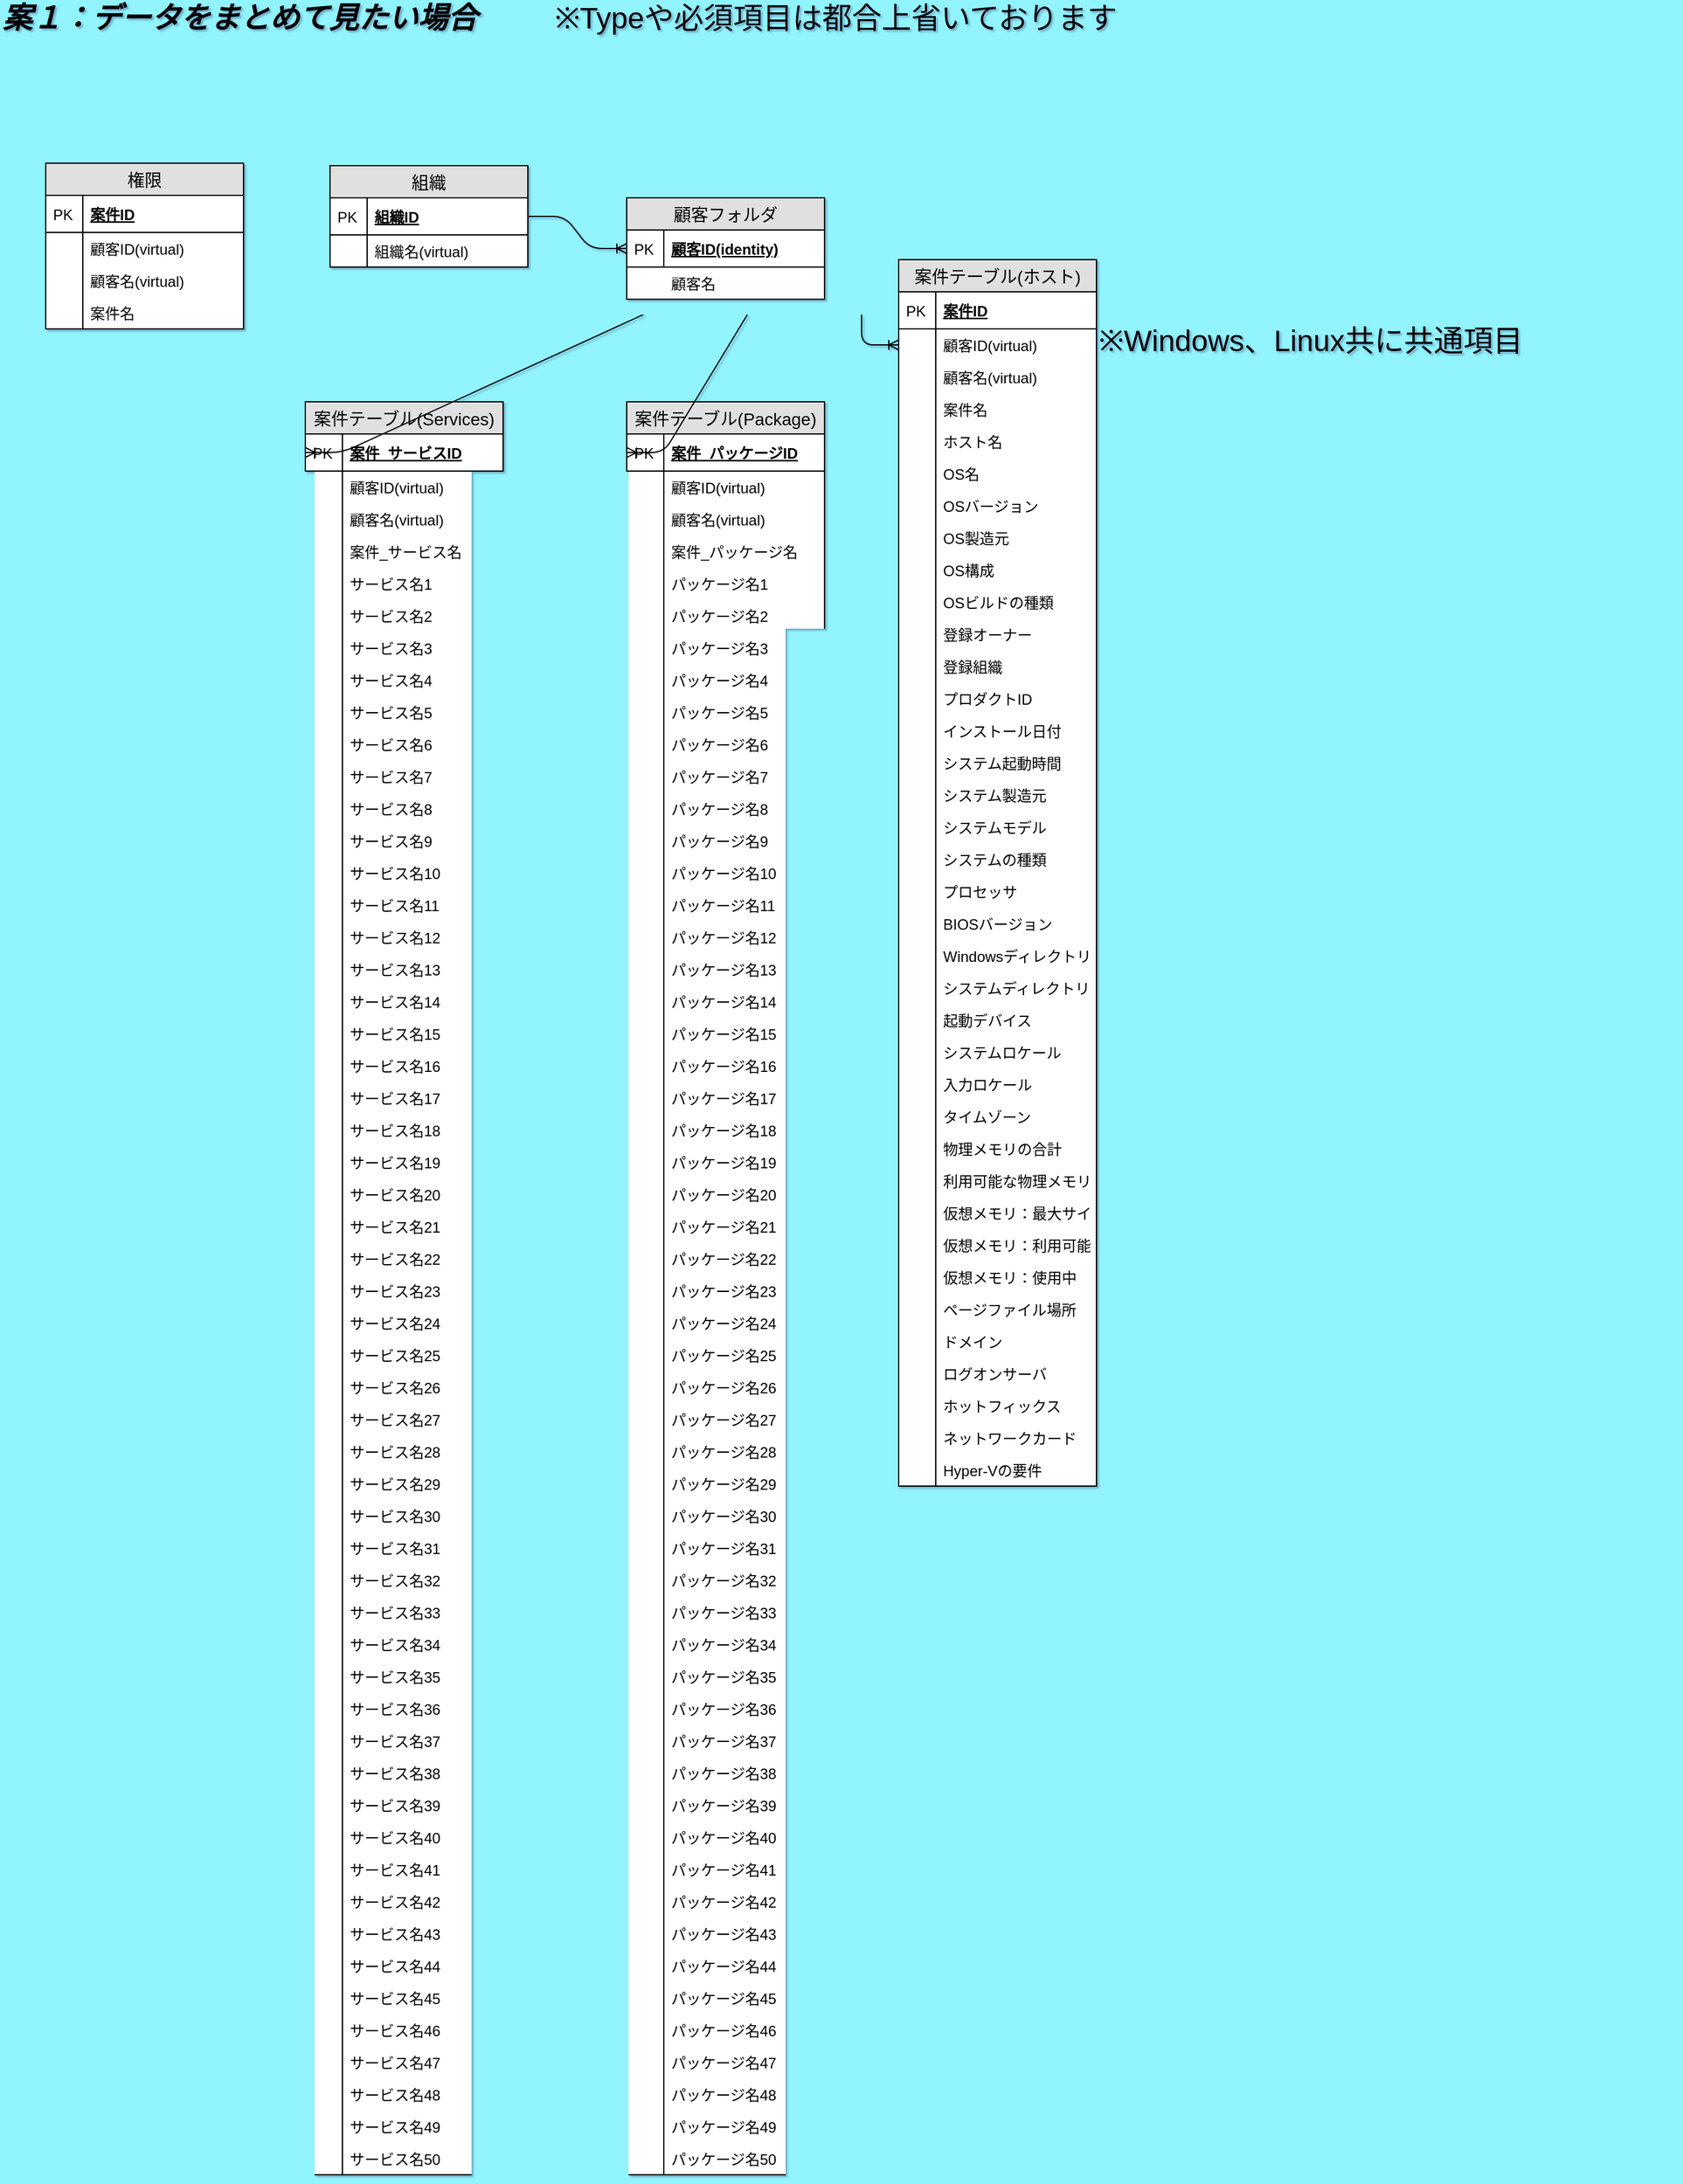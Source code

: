 <mxfile pages="1" version="11.1.5" type="github"><diagram id="xBH4WBvvp5PEgZWIUryZ" name="Page-1"><mxGraphModel dx="1422" dy="715" grid="1" gridSize="10" guides="1" tooltips="1" connect="1" arrows="1" fold="1" page="1" pageScale="1" pageWidth="1654" pageHeight="1169" background="#91F4FF" math="0" shadow="1"><root><mxCell id="0"/><mxCell id="1" parent="0"/><mxCell id="DHz48N2Gg_2RzL-YrVey-17" value="顧客フォルダ" style="swimlane;fontStyle=0;childLayout=stackLayout;horizontal=1;startSize=26;fillColor=#e0e0e0;horizontalStack=0;resizeParent=1;resizeParentMax=0;resizeLast=0;collapsible=1;marginBottom=0;swimlaneFillColor=#ffffff;align=center;fontSize=14;rounded=0;glass=0;" parent="1" vertex="1"><mxGeometry x="590" y="285" width="160" height="82" as="geometry"/></mxCell><mxCell id="DHz48N2Gg_2RzL-YrVey-18" value="顧客ID(identity)" style="shape=partialRectangle;top=0;left=0;right=0;bottom=1;align=left;verticalAlign=middle;fillColor=none;spacingLeft=34;spacingRight=4;overflow=hidden;rotatable=0;points=[[0,0.5],[1,0.5]];portConstraint=eastwest;dropTarget=0;fontStyle=5;fontSize=12;" parent="DHz48N2Gg_2RzL-YrVey-17" vertex="1"><mxGeometry y="26" width="160" height="30" as="geometry"/></mxCell><mxCell id="DHz48N2Gg_2RzL-YrVey-19" value="PK" style="shape=partialRectangle;top=0;left=0;bottom=0;fillColor=none;align=left;verticalAlign=middle;spacingLeft=4;spacingRight=4;overflow=hidden;rotatable=0;points=[];portConstraint=eastwest;part=1;fontSize=12;" parent="DHz48N2Gg_2RzL-YrVey-18" vertex="1" connectable="0"><mxGeometry width="30" height="30" as="geometry"/></mxCell><mxCell id="DHz48N2Gg_2RzL-YrVey-20" value="顧客名" style="shape=partialRectangle;top=0;left=0;right=0;bottom=0;align=left;verticalAlign=top;fillColor=none;spacingLeft=34;spacingRight=4;overflow=hidden;rotatable=0;points=[[0,0.5],[1,0.5]];portConstraint=eastwest;dropTarget=0;fontSize=12;" parent="DHz48N2Gg_2RzL-YrVey-17" vertex="1"><mxGeometry y="56" width="160" height="26" as="geometry"/></mxCell><mxCell id="DHz48N2Gg_2RzL-YrVey-21" value="" style="shape=partialRectangle;top=0;left=0;bottom=0;fillColor=none;align=left;verticalAlign=top;spacingLeft=4;spacingRight=4;overflow=hidden;rotatable=0;points=[];portConstraint=eastwest;part=1;fontSize=12;" parent="DHz48N2Gg_2RzL-YrVey-20" vertex="1" connectable="0"><mxGeometry width="30" height="26" as="geometry"/></mxCell><mxCell id="DHz48N2Gg_2RzL-YrVey-37" value="案件テーブル(ホスト)" style="swimlane;fontStyle=0;childLayout=stackLayout;horizontal=1;startSize=26;fillColor=#e0e0e0;horizontalStack=0;resizeParent=1;resizeParentMax=0;resizeLast=0;collapsible=1;marginBottom=0;swimlaneFillColor=#ffffff;align=center;fontSize=14;rounded=0;glass=0;" parent="1" vertex="1"><mxGeometry x="810" y="335" width="160" height="992" as="geometry"/></mxCell><mxCell id="DHz48N2Gg_2RzL-YrVey-38" value="案件ID" style="shape=partialRectangle;top=0;left=0;right=0;bottom=1;align=left;verticalAlign=middle;fillColor=none;spacingLeft=34;spacingRight=4;overflow=hidden;rotatable=0;points=[[0,0.5],[1,0.5]];portConstraint=eastwest;dropTarget=0;fontStyle=5;fontSize=12;" parent="DHz48N2Gg_2RzL-YrVey-37" vertex="1"><mxGeometry y="26" width="160" height="30" as="geometry"/></mxCell><mxCell id="DHz48N2Gg_2RzL-YrVey-39" value="PK" style="shape=partialRectangle;top=0;left=0;bottom=0;fillColor=none;align=left;verticalAlign=middle;spacingLeft=4;spacingRight=4;overflow=hidden;rotatable=0;points=[];portConstraint=eastwest;part=1;fontSize=12;" parent="DHz48N2Gg_2RzL-YrVey-38" vertex="1" connectable="0"><mxGeometry width="30" height="30" as="geometry"/></mxCell><mxCell id="DHz48N2Gg_2RzL-YrVey-40" value="顧客ID(virtual)" style="shape=partialRectangle;top=0;left=0;right=0;bottom=0;align=left;verticalAlign=top;fillColor=none;spacingLeft=34;spacingRight=4;overflow=hidden;rotatable=0;points=[[0,0.5],[1,0.5]];portConstraint=eastwest;dropTarget=0;fontSize=12;" parent="DHz48N2Gg_2RzL-YrVey-37" vertex="1"><mxGeometry y="56" width="160" height="26" as="geometry"/></mxCell><mxCell id="DHz48N2Gg_2RzL-YrVey-41" value="" style="shape=partialRectangle;top=0;left=0;bottom=0;fillColor=none;align=left;verticalAlign=top;spacingLeft=4;spacingRight=4;overflow=hidden;rotatable=0;points=[];portConstraint=eastwest;part=1;fontSize=12;" parent="DHz48N2Gg_2RzL-YrVey-40" vertex="1" connectable="0"><mxGeometry width="30" height="26" as="geometry"/></mxCell><mxCell id="DHz48N2Gg_2RzL-YrVey-42" value="顧客名(virtual)" style="shape=partialRectangle;top=0;left=0;right=0;bottom=0;align=left;verticalAlign=top;fillColor=none;spacingLeft=34;spacingRight=4;overflow=hidden;rotatable=0;points=[[0,0.5],[1,0.5]];portConstraint=eastwest;dropTarget=0;fontSize=12;" parent="DHz48N2Gg_2RzL-YrVey-37" vertex="1"><mxGeometry y="82" width="160" height="26" as="geometry"/></mxCell><mxCell id="DHz48N2Gg_2RzL-YrVey-43" value="" style="shape=partialRectangle;top=0;left=0;bottom=0;fillColor=none;align=left;verticalAlign=top;spacingLeft=4;spacingRight=4;overflow=hidden;rotatable=0;points=[];portConstraint=eastwest;part=1;fontSize=12;" parent="DHz48N2Gg_2RzL-YrVey-42" vertex="1" connectable="0"><mxGeometry width="30" height="26" as="geometry"/></mxCell><mxCell id="DHz48N2Gg_2RzL-YrVey-86" value="案件名" style="shape=partialRectangle;top=0;left=0;right=0;bottom=0;align=left;verticalAlign=top;fillColor=none;spacingLeft=34;spacingRight=4;overflow=hidden;rotatable=0;points=[[0,0.5],[1,0.5]];portConstraint=eastwest;dropTarget=0;fontSize=12;" parent="DHz48N2Gg_2RzL-YrVey-37" vertex="1"><mxGeometry y="108" width="160" height="26" as="geometry"/></mxCell><mxCell id="DHz48N2Gg_2RzL-YrVey-87" value="" style="shape=partialRectangle;top=0;left=0;bottom=0;fillColor=none;align=left;verticalAlign=top;spacingLeft=4;spacingRight=4;overflow=hidden;rotatable=0;points=[];portConstraint=eastwest;part=1;fontSize=12;" parent="DHz48N2Gg_2RzL-YrVey-86" vertex="1" connectable="0"><mxGeometry width="30" height="26" as="geometry"/></mxCell><mxCell id="DHz48N2Gg_2RzL-YrVey-88" value="ホスト名" style="shape=partialRectangle;top=0;left=0;right=0;bottom=0;align=left;verticalAlign=top;fillColor=none;spacingLeft=34;spacingRight=4;overflow=hidden;rotatable=0;points=[[0,0.5],[1,0.5]];portConstraint=eastwest;dropTarget=0;fontSize=12;" parent="DHz48N2Gg_2RzL-YrVey-37" vertex="1"><mxGeometry y="134" width="160" height="26" as="geometry"/></mxCell><mxCell id="DHz48N2Gg_2RzL-YrVey-89" value="" style="shape=partialRectangle;top=0;left=0;bottom=0;fillColor=none;align=left;verticalAlign=top;spacingLeft=4;spacingRight=4;overflow=hidden;rotatable=0;points=[];portConstraint=eastwest;part=1;fontSize=12;" parent="DHz48N2Gg_2RzL-YrVey-88" vertex="1" connectable="0"><mxGeometry width="30" height="26" as="geometry"/></mxCell><mxCell id="DHz48N2Gg_2RzL-YrVey-90" value="OS名" style="shape=partialRectangle;top=0;left=0;right=0;bottom=0;align=left;verticalAlign=top;fillColor=none;spacingLeft=34;spacingRight=4;overflow=hidden;rotatable=0;points=[[0,0.5],[1,0.5]];portConstraint=eastwest;dropTarget=0;fontSize=12;" parent="DHz48N2Gg_2RzL-YrVey-37" vertex="1"><mxGeometry y="160" width="160" height="26" as="geometry"/></mxCell><mxCell id="DHz48N2Gg_2RzL-YrVey-91" value="" style="shape=partialRectangle;top=0;left=0;bottom=0;fillColor=none;align=left;verticalAlign=top;spacingLeft=4;spacingRight=4;overflow=hidden;rotatable=0;points=[];portConstraint=eastwest;part=1;fontSize=12;" parent="DHz48N2Gg_2RzL-YrVey-90" vertex="1" connectable="0"><mxGeometry width="30" height="26" as="geometry"/></mxCell><mxCell id="DHz48N2Gg_2RzL-YrVey-92" value="OSバージョン" style="shape=partialRectangle;top=0;left=0;right=0;bottom=0;align=left;verticalAlign=top;fillColor=none;spacingLeft=34;spacingRight=4;overflow=hidden;rotatable=0;points=[[0,0.5],[1,0.5]];portConstraint=eastwest;dropTarget=0;fontSize=12;" parent="DHz48N2Gg_2RzL-YrVey-37" vertex="1"><mxGeometry y="186" width="160" height="26" as="geometry"/></mxCell><mxCell id="DHz48N2Gg_2RzL-YrVey-93" value="" style="shape=partialRectangle;top=0;left=0;bottom=0;fillColor=none;align=left;verticalAlign=top;spacingLeft=4;spacingRight=4;overflow=hidden;rotatable=0;points=[];portConstraint=eastwest;part=1;fontSize=12;" parent="DHz48N2Gg_2RzL-YrVey-92" vertex="1" connectable="0"><mxGeometry width="30" height="26" as="geometry"/></mxCell><mxCell id="DHz48N2Gg_2RzL-YrVey-94" value="OS製造元" style="shape=partialRectangle;top=0;left=0;right=0;bottom=0;align=left;verticalAlign=top;fillColor=none;spacingLeft=34;spacingRight=4;overflow=hidden;rotatable=0;points=[[0,0.5],[1,0.5]];portConstraint=eastwest;dropTarget=0;fontSize=12;" parent="DHz48N2Gg_2RzL-YrVey-37" vertex="1"><mxGeometry y="212" width="160" height="26" as="geometry"/></mxCell><mxCell id="DHz48N2Gg_2RzL-YrVey-95" value="" style="shape=partialRectangle;top=0;left=0;bottom=0;fillColor=none;align=left;verticalAlign=top;spacingLeft=4;spacingRight=4;overflow=hidden;rotatable=0;points=[];portConstraint=eastwest;part=1;fontSize=12;" parent="DHz48N2Gg_2RzL-YrVey-94" vertex="1" connectable="0"><mxGeometry width="30" height="26" as="geometry"/></mxCell><mxCell id="DHz48N2Gg_2RzL-YrVey-96" value="OS構成" style="shape=partialRectangle;top=0;left=0;right=0;bottom=0;align=left;verticalAlign=top;fillColor=none;spacingLeft=34;spacingRight=4;overflow=hidden;rotatable=0;points=[[0,0.5],[1,0.5]];portConstraint=eastwest;dropTarget=0;fontSize=12;" parent="DHz48N2Gg_2RzL-YrVey-37" vertex="1"><mxGeometry y="238" width="160" height="26" as="geometry"/></mxCell><mxCell id="DHz48N2Gg_2RzL-YrVey-97" value="" style="shape=partialRectangle;top=0;left=0;bottom=0;fillColor=none;align=left;verticalAlign=top;spacingLeft=4;spacingRight=4;overflow=hidden;rotatable=0;points=[];portConstraint=eastwest;part=1;fontSize=12;" parent="DHz48N2Gg_2RzL-YrVey-96" vertex="1" connectable="0"><mxGeometry width="30" height="26" as="geometry"/></mxCell><mxCell id="DHz48N2Gg_2RzL-YrVey-98" value="OSビルドの種類" style="shape=partialRectangle;top=0;left=0;right=0;bottom=0;align=left;verticalAlign=top;fillColor=none;spacingLeft=34;spacingRight=4;overflow=hidden;rotatable=0;points=[[0,0.5],[1,0.5]];portConstraint=eastwest;dropTarget=0;fontSize=12;" parent="DHz48N2Gg_2RzL-YrVey-37" vertex="1"><mxGeometry y="264" width="160" height="26" as="geometry"/></mxCell><mxCell id="DHz48N2Gg_2RzL-YrVey-99" value="" style="shape=partialRectangle;top=0;left=0;bottom=0;fillColor=none;align=left;verticalAlign=top;spacingLeft=4;spacingRight=4;overflow=hidden;rotatable=0;points=[];portConstraint=eastwest;part=1;fontSize=12;" parent="DHz48N2Gg_2RzL-YrVey-98" vertex="1" connectable="0"><mxGeometry width="30" height="26" as="geometry"/></mxCell><mxCell id="DHz48N2Gg_2RzL-YrVey-48" value="登録オーナー" style="shape=partialRectangle;top=0;left=0;right=0;bottom=0;align=left;verticalAlign=top;fillColor=none;spacingLeft=34;spacingRight=4;overflow=hidden;rotatable=0;points=[[0,0.5],[1,0.5]];portConstraint=eastwest;dropTarget=0;fontSize=12;" parent="DHz48N2Gg_2RzL-YrVey-37" vertex="1"><mxGeometry y="290" width="160" height="26" as="geometry"/></mxCell><mxCell id="DHz48N2Gg_2RzL-YrVey-49" value="" style="shape=partialRectangle;top=0;left=0;bottom=0;fillColor=none;align=left;verticalAlign=top;spacingLeft=4;spacingRight=4;overflow=hidden;rotatable=0;points=[];portConstraint=eastwest;part=1;fontSize=12;" parent="DHz48N2Gg_2RzL-YrVey-48" vertex="1" connectable="0"><mxGeometry width="30" height="26" as="geometry"/></mxCell><mxCell id="DHz48N2Gg_2RzL-YrVey-100" value="登録組織" style="shape=partialRectangle;top=0;left=0;right=0;bottom=0;align=left;verticalAlign=top;fillColor=none;spacingLeft=34;spacingRight=4;overflow=hidden;rotatable=0;points=[[0,0.5],[1,0.5]];portConstraint=eastwest;dropTarget=0;fontSize=12;" parent="DHz48N2Gg_2RzL-YrVey-37" vertex="1"><mxGeometry y="316" width="160" height="26" as="geometry"/></mxCell><mxCell id="DHz48N2Gg_2RzL-YrVey-101" value="" style="shape=partialRectangle;top=0;left=0;bottom=0;fillColor=none;align=left;verticalAlign=top;spacingLeft=4;spacingRight=4;overflow=hidden;rotatable=0;points=[];portConstraint=eastwest;part=1;fontSize=12;" parent="DHz48N2Gg_2RzL-YrVey-100" vertex="1" connectable="0"><mxGeometry width="30" height="26" as="geometry"/></mxCell><mxCell id="DHz48N2Gg_2RzL-YrVey-102" value="プロダクトID" style="shape=partialRectangle;top=0;left=0;right=0;bottom=0;align=left;verticalAlign=top;fillColor=none;spacingLeft=34;spacingRight=4;overflow=hidden;rotatable=0;points=[[0,0.5],[1,0.5]];portConstraint=eastwest;dropTarget=0;fontSize=12;" parent="DHz48N2Gg_2RzL-YrVey-37" vertex="1"><mxGeometry y="342" width="160" height="26" as="geometry"/></mxCell><mxCell id="DHz48N2Gg_2RzL-YrVey-103" value="" style="shape=partialRectangle;top=0;left=0;bottom=0;fillColor=none;align=left;verticalAlign=top;spacingLeft=4;spacingRight=4;overflow=hidden;rotatable=0;points=[];portConstraint=eastwest;part=1;fontSize=12;" parent="DHz48N2Gg_2RzL-YrVey-102" vertex="1" connectable="0"><mxGeometry width="30" height="26" as="geometry"/></mxCell><mxCell id="DHz48N2Gg_2RzL-YrVey-104" value="インストール日付" style="shape=partialRectangle;top=0;left=0;right=0;bottom=0;align=left;verticalAlign=top;fillColor=none;spacingLeft=34;spacingRight=4;overflow=hidden;rotatable=0;points=[[0,0.5],[1,0.5]];portConstraint=eastwest;dropTarget=0;fontSize=12;" parent="DHz48N2Gg_2RzL-YrVey-37" vertex="1"><mxGeometry y="368" width="160" height="26" as="geometry"/></mxCell><mxCell id="DHz48N2Gg_2RzL-YrVey-105" value="" style="shape=partialRectangle;top=0;left=0;bottom=0;fillColor=none;align=left;verticalAlign=top;spacingLeft=4;spacingRight=4;overflow=hidden;rotatable=0;points=[];portConstraint=eastwest;part=1;fontSize=12;" parent="DHz48N2Gg_2RzL-YrVey-104" vertex="1" connectable="0"><mxGeometry width="30" height="26" as="geometry"/></mxCell><mxCell id="DHz48N2Gg_2RzL-YrVey-106" value="システム起動時間" style="shape=partialRectangle;top=0;left=0;right=0;bottom=0;align=left;verticalAlign=top;fillColor=none;spacingLeft=34;spacingRight=4;overflow=hidden;rotatable=0;points=[[0,0.5],[1,0.5]];portConstraint=eastwest;dropTarget=0;fontSize=12;" parent="DHz48N2Gg_2RzL-YrVey-37" vertex="1"><mxGeometry y="394" width="160" height="26" as="geometry"/></mxCell><mxCell id="DHz48N2Gg_2RzL-YrVey-107" value="" style="shape=partialRectangle;top=0;left=0;bottom=0;fillColor=none;align=left;verticalAlign=top;spacingLeft=4;spacingRight=4;overflow=hidden;rotatable=0;points=[];portConstraint=eastwest;part=1;fontSize=12;" parent="DHz48N2Gg_2RzL-YrVey-106" vertex="1" connectable="0"><mxGeometry width="30" height="26" as="geometry"/></mxCell><mxCell id="DHz48N2Gg_2RzL-YrVey-108" value="システム製造元" style="shape=partialRectangle;top=0;left=0;right=0;bottom=0;align=left;verticalAlign=top;fillColor=none;spacingLeft=34;spacingRight=4;overflow=hidden;rotatable=0;points=[[0,0.5],[1,0.5]];portConstraint=eastwest;dropTarget=0;fontSize=12;" parent="DHz48N2Gg_2RzL-YrVey-37" vertex="1"><mxGeometry y="420" width="160" height="26" as="geometry"/></mxCell><mxCell id="DHz48N2Gg_2RzL-YrVey-109" value="" style="shape=partialRectangle;top=0;left=0;bottom=0;fillColor=none;align=left;verticalAlign=top;spacingLeft=4;spacingRight=4;overflow=hidden;rotatable=0;points=[];portConstraint=eastwest;part=1;fontSize=12;" parent="DHz48N2Gg_2RzL-YrVey-108" vertex="1" connectable="0"><mxGeometry width="30" height="26" as="geometry"/></mxCell><mxCell id="DHz48N2Gg_2RzL-YrVey-110" value="システムモデル" style="shape=partialRectangle;top=0;left=0;right=0;bottom=0;align=left;verticalAlign=top;fillColor=none;spacingLeft=34;spacingRight=4;overflow=hidden;rotatable=0;points=[[0,0.5],[1,0.5]];portConstraint=eastwest;dropTarget=0;fontSize=12;" parent="DHz48N2Gg_2RzL-YrVey-37" vertex="1"><mxGeometry y="446" width="160" height="26" as="geometry"/></mxCell><mxCell id="DHz48N2Gg_2RzL-YrVey-111" value="" style="shape=partialRectangle;top=0;left=0;bottom=0;fillColor=none;align=left;verticalAlign=top;spacingLeft=4;spacingRight=4;overflow=hidden;rotatable=0;points=[];portConstraint=eastwest;part=1;fontSize=12;" parent="DHz48N2Gg_2RzL-YrVey-110" vertex="1" connectable="0"><mxGeometry width="30" height="26" as="geometry"/></mxCell><mxCell id="DHz48N2Gg_2RzL-YrVey-112" value="システムの種類" style="shape=partialRectangle;top=0;left=0;right=0;bottom=0;align=left;verticalAlign=top;fillColor=none;spacingLeft=34;spacingRight=4;overflow=hidden;rotatable=0;points=[[0,0.5],[1,0.5]];portConstraint=eastwest;dropTarget=0;fontSize=12;" parent="DHz48N2Gg_2RzL-YrVey-37" vertex="1"><mxGeometry y="472" width="160" height="26" as="geometry"/></mxCell><mxCell id="DHz48N2Gg_2RzL-YrVey-113" value="" style="shape=partialRectangle;top=0;left=0;bottom=0;fillColor=none;align=left;verticalAlign=top;spacingLeft=4;spacingRight=4;overflow=hidden;rotatable=0;points=[];portConstraint=eastwest;part=1;fontSize=12;" parent="DHz48N2Gg_2RzL-YrVey-112" vertex="1" connectable="0"><mxGeometry width="30" height="26" as="geometry"/></mxCell><mxCell id="DHz48N2Gg_2RzL-YrVey-114" value="プロセッサ" style="shape=partialRectangle;top=0;left=0;right=0;bottom=0;align=left;verticalAlign=top;fillColor=none;spacingLeft=34;spacingRight=4;overflow=hidden;rotatable=0;points=[[0,0.5],[1,0.5]];portConstraint=eastwest;dropTarget=0;fontSize=12;" parent="DHz48N2Gg_2RzL-YrVey-37" vertex="1"><mxGeometry y="498" width="160" height="26" as="geometry"/></mxCell><mxCell id="DHz48N2Gg_2RzL-YrVey-115" value="" style="shape=partialRectangle;top=0;left=0;bottom=0;fillColor=none;align=left;verticalAlign=top;spacingLeft=4;spacingRight=4;overflow=hidden;rotatable=0;points=[];portConstraint=eastwest;part=1;fontSize=12;" parent="DHz48N2Gg_2RzL-YrVey-114" vertex="1" connectable="0"><mxGeometry width="30" height="26" as="geometry"/></mxCell><mxCell id="DHz48N2Gg_2RzL-YrVey-116" value="BIOSバージョン" style="shape=partialRectangle;top=0;left=0;right=0;bottom=0;align=left;verticalAlign=top;fillColor=none;spacingLeft=34;spacingRight=4;overflow=hidden;rotatable=0;points=[[0,0.5],[1,0.5]];portConstraint=eastwest;dropTarget=0;fontSize=12;" parent="DHz48N2Gg_2RzL-YrVey-37" vertex="1"><mxGeometry y="524" width="160" height="26" as="geometry"/></mxCell><mxCell id="DHz48N2Gg_2RzL-YrVey-117" value="" style="shape=partialRectangle;top=0;left=0;bottom=0;fillColor=none;align=left;verticalAlign=top;spacingLeft=4;spacingRight=4;overflow=hidden;rotatable=0;points=[];portConstraint=eastwest;part=1;fontSize=12;" parent="DHz48N2Gg_2RzL-YrVey-116" vertex="1" connectable="0"><mxGeometry width="30" height="26" as="geometry"/></mxCell><mxCell id="DHz48N2Gg_2RzL-YrVey-118" value="Windowsディレクトリ" style="shape=partialRectangle;top=0;left=0;right=0;bottom=0;align=left;verticalAlign=top;fillColor=none;spacingLeft=34;spacingRight=4;overflow=hidden;rotatable=0;points=[[0,0.5],[1,0.5]];portConstraint=eastwest;dropTarget=0;fontSize=12;" parent="DHz48N2Gg_2RzL-YrVey-37" vertex="1"><mxGeometry y="550" width="160" height="26" as="geometry"/></mxCell><mxCell id="DHz48N2Gg_2RzL-YrVey-119" value="" style="shape=partialRectangle;top=0;left=0;bottom=0;fillColor=none;align=left;verticalAlign=top;spacingLeft=4;spacingRight=4;overflow=hidden;rotatable=0;points=[];portConstraint=eastwest;part=1;fontSize=12;" parent="DHz48N2Gg_2RzL-YrVey-118" vertex="1" connectable="0"><mxGeometry width="30" height="26" as="geometry"/></mxCell><mxCell id="DHz48N2Gg_2RzL-YrVey-120" value="システムディレクトリ" style="shape=partialRectangle;top=0;left=0;right=0;bottom=0;align=left;verticalAlign=top;fillColor=none;spacingLeft=34;spacingRight=4;overflow=hidden;rotatable=0;points=[[0,0.5],[1,0.5]];portConstraint=eastwest;dropTarget=0;fontSize=12;" parent="DHz48N2Gg_2RzL-YrVey-37" vertex="1"><mxGeometry y="576" width="160" height="26" as="geometry"/></mxCell><mxCell id="DHz48N2Gg_2RzL-YrVey-121" value="" style="shape=partialRectangle;top=0;left=0;bottom=0;fillColor=none;align=left;verticalAlign=top;spacingLeft=4;spacingRight=4;overflow=hidden;rotatable=0;points=[];portConstraint=eastwest;part=1;fontSize=12;" parent="DHz48N2Gg_2RzL-YrVey-120" vertex="1" connectable="0"><mxGeometry width="30" height="26" as="geometry"/></mxCell><mxCell id="DHz48N2Gg_2RzL-YrVey-122" value="起動デバイス" style="shape=partialRectangle;top=0;left=0;right=0;bottom=0;align=left;verticalAlign=top;fillColor=none;spacingLeft=34;spacingRight=4;overflow=hidden;rotatable=0;points=[[0,0.5],[1,0.5]];portConstraint=eastwest;dropTarget=0;fontSize=12;" parent="DHz48N2Gg_2RzL-YrVey-37" vertex="1"><mxGeometry y="602" width="160" height="26" as="geometry"/></mxCell><mxCell id="DHz48N2Gg_2RzL-YrVey-123" value="" style="shape=partialRectangle;top=0;left=0;bottom=0;fillColor=none;align=left;verticalAlign=top;spacingLeft=4;spacingRight=4;overflow=hidden;rotatable=0;points=[];portConstraint=eastwest;part=1;fontSize=12;" parent="DHz48N2Gg_2RzL-YrVey-122" vertex="1" connectable="0"><mxGeometry width="30" height="26" as="geometry"/></mxCell><mxCell id="DHz48N2Gg_2RzL-YrVey-124" value="システムロケール" style="shape=partialRectangle;top=0;left=0;right=0;bottom=0;align=left;verticalAlign=top;fillColor=none;spacingLeft=34;spacingRight=4;overflow=hidden;rotatable=0;points=[[0,0.5],[1,0.5]];portConstraint=eastwest;dropTarget=0;fontSize=12;" parent="DHz48N2Gg_2RzL-YrVey-37" vertex="1"><mxGeometry y="628" width="160" height="26" as="geometry"/></mxCell><mxCell id="DHz48N2Gg_2RzL-YrVey-125" value="" style="shape=partialRectangle;top=0;left=0;bottom=0;fillColor=none;align=left;verticalAlign=top;spacingLeft=4;spacingRight=4;overflow=hidden;rotatable=0;points=[];portConstraint=eastwest;part=1;fontSize=12;" parent="DHz48N2Gg_2RzL-YrVey-124" vertex="1" connectable="0"><mxGeometry width="30" height="26" as="geometry"/></mxCell><mxCell id="DHz48N2Gg_2RzL-YrVey-126" value="入力ロケール" style="shape=partialRectangle;top=0;left=0;right=0;bottom=0;align=left;verticalAlign=top;fillColor=none;spacingLeft=34;spacingRight=4;overflow=hidden;rotatable=0;points=[[0,0.5],[1,0.5]];portConstraint=eastwest;dropTarget=0;fontSize=12;" parent="DHz48N2Gg_2RzL-YrVey-37" vertex="1"><mxGeometry y="654" width="160" height="26" as="geometry"/></mxCell><mxCell id="DHz48N2Gg_2RzL-YrVey-127" value="" style="shape=partialRectangle;top=0;left=0;bottom=0;fillColor=none;align=left;verticalAlign=top;spacingLeft=4;spacingRight=4;overflow=hidden;rotatable=0;points=[];portConstraint=eastwest;part=1;fontSize=12;" parent="DHz48N2Gg_2RzL-YrVey-126" vertex="1" connectable="0"><mxGeometry width="30" height="26" as="geometry"/></mxCell><mxCell id="DHz48N2Gg_2RzL-YrVey-128" value="タイムゾーン" style="shape=partialRectangle;top=0;left=0;right=0;bottom=0;align=left;verticalAlign=top;fillColor=none;spacingLeft=34;spacingRight=4;overflow=hidden;rotatable=0;points=[[0,0.5],[1,0.5]];portConstraint=eastwest;dropTarget=0;fontSize=12;" parent="DHz48N2Gg_2RzL-YrVey-37" vertex="1"><mxGeometry y="680" width="160" height="26" as="geometry"/></mxCell><mxCell id="DHz48N2Gg_2RzL-YrVey-129" value="" style="shape=partialRectangle;top=0;left=0;bottom=0;fillColor=none;align=left;verticalAlign=top;spacingLeft=4;spacingRight=4;overflow=hidden;rotatable=0;points=[];portConstraint=eastwest;part=1;fontSize=12;" parent="DHz48N2Gg_2RzL-YrVey-128" vertex="1" connectable="0"><mxGeometry width="30" height="26" as="geometry"/></mxCell><mxCell id="DHz48N2Gg_2RzL-YrVey-130" value="物理メモリの合計" style="shape=partialRectangle;top=0;left=0;right=0;bottom=0;align=left;verticalAlign=top;fillColor=none;spacingLeft=34;spacingRight=4;overflow=hidden;rotatable=0;points=[[0,0.5],[1,0.5]];portConstraint=eastwest;dropTarget=0;fontSize=12;" parent="DHz48N2Gg_2RzL-YrVey-37" vertex="1"><mxGeometry y="706" width="160" height="26" as="geometry"/></mxCell><mxCell id="DHz48N2Gg_2RzL-YrVey-131" value="" style="shape=partialRectangle;top=0;left=0;bottom=0;fillColor=none;align=left;verticalAlign=top;spacingLeft=4;spacingRight=4;overflow=hidden;rotatable=0;points=[];portConstraint=eastwest;part=1;fontSize=12;" parent="DHz48N2Gg_2RzL-YrVey-130" vertex="1" connectable="0"><mxGeometry width="30" height="26" as="geometry"/></mxCell><mxCell id="DHz48N2Gg_2RzL-YrVey-132" value="利用可能な物理メモリ" style="shape=partialRectangle;top=0;left=0;right=0;bottom=0;align=left;verticalAlign=top;fillColor=none;spacingLeft=34;spacingRight=4;overflow=hidden;rotatable=0;points=[[0,0.5],[1,0.5]];portConstraint=eastwest;dropTarget=0;fontSize=12;" parent="DHz48N2Gg_2RzL-YrVey-37" vertex="1"><mxGeometry y="732" width="160" height="26" as="geometry"/></mxCell><mxCell id="DHz48N2Gg_2RzL-YrVey-133" value="" style="shape=partialRectangle;top=0;left=0;bottom=0;fillColor=none;align=left;verticalAlign=top;spacingLeft=4;spacingRight=4;overflow=hidden;rotatable=0;points=[];portConstraint=eastwest;part=1;fontSize=12;" parent="DHz48N2Gg_2RzL-YrVey-132" vertex="1" connectable="0"><mxGeometry width="30" height="26" as="geometry"/></mxCell><mxCell id="DHz48N2Gg_2RzL-YrVey-134" value="仮想メモリ：最大サイズ" style="shape=partialRectangle;top=0;left=0;right=0;bottom=0;align=left;verticalAlign=top;fillColor=none;spacingLeft=34;spacingRight=4;overflow=hidden;rotatable=0;points=[[0,0.5],[1,0.5]];portConstraint=eastwest;dropTarget=0;fontSize=12;" parent="DHz48N2Gg_2RzL-YrVey-37" vertex="1"><mxGeometry y="758" width="160" height="26" as="geometry"/></mxCell><mxCell id="DHz48N2Gg_2RzL-YrVey-135" value="" style="shape=partialRectangle;top=0;left=0;bottom=0;fillColor=none;align=left;verticalAlign=top;spacingLeft=4;spacingRight=4;overflow=hidden;rotatable=0;points=[];portConstraint=eastwest;part=1;fontSize=12;" parent="DHz48N2Gg_2RzL-YrVey-134" vertex="1" connectable="0"><mxGeometry width="30" height="26" as="geometry"/></mxCell><mxCell id="DHz48N2Gg_2RzL-YrVey-136" value="仮想メモリ：利用可能" style="shape=partialRectangle;top=0;left=0;right=0;bottom=0;align=left;verticalAlign=top;fillColor=none;spacingLeft=34;spacingRight=4;overflow=hidden;rotatable=0;points=[[0,0.5],[1,0.5]];portConstraint=eastwest;dropTarget=0;fontSize=12;" parent="DHz48N2Gg_2RzL-YrVey-37" vertex="1"><mxGeometry y="784" width="160" height="26" as="geometry"/></mxCell><mxCell id="DHz48N2Gg_2RzL-YrVey-137" value="" style="shape=partialRectangle;top=0;left=0;bottom=0;fillColor=none;align=left;verticalAlign=top;spacingLeft=4;spacingRight=4;overflow=hidden;rotatable=0;points=[];portConstraint=eastwest;part=1;fontSize=12;" parent="DHz48N2Gg_2RzL-YrVey-136" vertex="1" connectable="0"><mxGeometry width="30" height="26" as="geometry"/></mxCell><mxCell id="DHz48N2Gg_2RzL-YrVey-139" value="仮想メモリ：使用中" style="shape=partialRectangle;top=0;left=0;right=0;bottom=0;align=left;verticalAlign=top;fillColor=none;spacingLeft=34;spacingRight=4;overflow=hidden;rotatable=0;points=[[0,0.5],[1,0.5]];portConstraint=eastwest;dropTarget=0;fontSize=12;" parent="DHz48N2Gg_2RzL-YrVey-37" vertex="1"><mxGeometry y="810" width="160" height="26" as="geometry"/></mxCell><mxCell id="DHz48N2Gg_2RzL-YrVey-140" value="" style="shape=partialRectangle;top=0;left=0;bottom=0;fillColor=none;align=left;verticalAlign=top;spacingLeft=4;spacingRight=4;overflow=hidden;rotatable=0;points=[];portConstraint=eastwest;part=1;fontSize=12;" parent="DHz48N2Gg_2RzL-YrVey-139" vertex="1" connectable="0"><mxGeometry width="30" height="26" as="geometry"/></mxCell><mxCell id="DHz48N2Gg_2RzL-YrVey-141" value="ページファイル場所" style="shape=partialRectangle;top=0;left=0;right=0;bottom=0;align=left;verticalAlign=top;fillColor=none;spacingLeft=34;spacingRight=4;overflow=hidden;rotatable=0;points=[[0,0.5],[1,0.5]];portConstraint=eastwest;dropTarget=0;fontSize=12;" parent="DHz48N2Gg_2RzL-YrVey-37" vertex="1"><mxGeometry y="836" width="160" height="26" as="geometry"/></mxCell><mxCell id="DHz48N2Gg_2RzL-YrVey-142" value="" style="shape=partialRectangle;top=0;left=0;bottom=0;fillColor=none;align=left;verticalAlign=top;spacingLeft=4;spacingRight=4;overflow=hidden;rotatable=0;points=[];portConstraint=eastwest;part=1;fontSize=12;" parent="DHz48N2Gg_2RzL-YrVey-141" vertex="1" connectable="0"><mxGeometry width="30" height="26" as="geometry"/></mxCell><mxCell id="DHz48N2Gg_2RzL-YrVey-143" value="ドメイン" style="shape=partialRectangle;top=0;left=0;right=0;bottom=0;align=left;verticalAlign=top;fillColor=none;spacingLeft=34;spacingRight=4;overflow=hidden;rotatable=0;points=[[0,0.5],[1,0.5]];portConstraint=eastwest;dropTarget=0;fontSize=12;" parent="DHz48N2Gg_2RzL-YrVey-37" vertex="1"><mxGeometry y="862" width="160" height="26" as="geometry"/></mxCell><mxCell id="DHz48N2Gg_2RzL-YrVey-144" value="" style="shape=partialRectangle;top=0;left=0;bottom=0;fillColor=none;align=left;verticalAlign=top;spacingLeft=4;spacingRight=4;overflow=hidden;rotatable=0;points=[];portConstraint=eastwest;part=1;fontSize=12;" parent="DHz48N2Gg_2RzL-YrVey-143" vertex="1" connectable="0"><mxGeometry width="30" height="26" as="geometry"/></mxCell><mxCell id="DHz48N2Gg_2RzL-YrVey-145" value="ログオンサーバ" style="shape=partialRectangle;top=0;left=0;right=0;bottom=0;align=left;verticalAlign=top;fillColor=none;spacingLeft=34;spacingRight=4;overflow=hidden;rotatable=0;points=[[0,0.5],[1,0.5]];portConstraint=eastwest;dropTarget=0;fontSize=12;" parent="DHz48N2Gg_2RzL-YrVey-37" vertex="1"><mxGeometry y="888" width="160" height="26" as="geometry"/></mxCell><mxCell id="DHz48N2Gg_2RzL-YrVey-146" value="" style="shape=partialRectangle;top=0;left=0;bottom=0;fillColor=none;align=left;verticalAlign=top;spacingLeft=4;spacingRight=4;overflow=hidden;rotatable=0;points=[];portConstraint=eastwest;part=1;fontSize=12;" parent="DHz48N2Gg_2RzL-YrVey-145" vertex="1" connectable="0"><mxGeometry width="30" height="26" as="geometry"/></mxCell><mxCell id="DHz48N2Gg_2RzL-YrVey-147" value="ホットフィックス" style="shape=partialRectangle;top=0;left=0;right=0;bottom=0;align=left;verticalAlign=top;fillColor=none;spacingLeft=34;spacingRight=4;overflow=hidden;rotatable=0;points=[[0,0.5],[1,0.5]];portConstraint=eastwest;dropTarget=0;fontSize=12;" parent="DHz48N2Gg_2RzL-YrVey-37" vertex="1"><mxGeometry y="914" width="160" height="26" as="geometry"/></mxCell><mxCell id="DHz48N2Gg_2RzL-YrVey-148" value="" style="shape=partialRectangle;top=0;left=0;bottom=0;fillColor=none;align=left;verticalAlign=top;spacingLeft=4;spacingRight=4;overflow=hidden;rotatable=0;points=[];portConstraint=eastwest;part=1;fontSize=12;" parent="DHz48N2Gg_2RzL-YrVey-147" vertex="1" connectable="0"><mxGeometry width="30" height="26" as="geometry"/></mxCell><mxCell id="DHz48N2Gg_2RzL-YrVey-149" value="ネットワークカード" style="shape=partialRectangle;top=0;left=0;right=0;bottom=0;align=left;verticalAlign=top;fillColor=none;spacingLeft=34;spacingRight=4;overflow=hidden;rotatable=0;points=[[0,0.5],[1,0.5]];portConstraint=eastwest;dropTarget=0;fontSize=12;" parent="DHz48N2Gg_2RzL-YrVey-37" vertex="1"><mxGeometry y="940" width="160" height="26" as="geometry"/></mxCell><mxCell id="DHz48N2Gg_2RzL-YrVey-150" value="" style="shape=partialRectangle;top=0;left=0;bottom=0;fillColor=none;align=left;verticalAlign=top;spacingLeft=4;spacingRight=4;overflow=hidden;rotatable=0;points=[];portConstraint=eastwest;part=1;fontSize=12;" parent="DHz48N2Gg_2RzL-YrVey-149" vertex="1" connectable="0"><mxGeometry width="30" height="26" as="geometry"/></mxCell><mxCell id="DHz48N2Gg_2RzL-YrVey-151" value="Hyper-Vの要件" style="shape=partialRectangle;top=0;left=0;right=0;bottom=0;align=left;verticalAlign=top;fillColor=none;spacingLeft=34;spacingRight=4;overflow=hidden;rotatable=0;points=[[0,0.5],[1,0.5]];portConstraint=eastwest;dropTarget=0;fontSize=12;" parent="DHz48N2Gg_2RzL-YrVey-37" vertex="1"><mxGeometry y="966" width="160" height="26" as="geometry"/></mxCell><mxCell id="DHz48N2Gg_2RzL-YrVey-152" value="" style="shape=partialRectangle;top=0;left=0;bottom=0;fillColor=none;align=left;verticalAlign=top;spacingLeft=4;spacingRight=4;overflow=hidden;rotatable=0;points=[];portConstraint=eastwest;part=1;fontSize=12;" parent="DHz48N2Gg_2RzL-YrVey-151" vertex="1" connectable="0"><mxGeometry width="30" height="26" as="geometry"/></mxCell><mxCell id="DHz48N2Gg_2RzL-YrVey-65" value="組織" style="swimlane;fontStyle=0;childLayout=stackLayout;horizontal=1;startSize=26;fillColor=#e0e0e0;horizontalStack=0;resizeParent=1;resizeParentMax=0;resizeLast=0;collapsible=1;marginBottom=0;swimlaneFillColor=#ffffff;align=center;fontSize=14;rounded=0;glass=0;" parent="1" vertex="1"><mxGeometry x="350" y="259" width="160" height="82" as="geometry"/></mxCell><mxCell id="DHz48N2Gg_2RzL-YrVey-66" value="組織ID" style="shape=partialRectangle;top=0;left=0;right=0;bottom=1;align=left;verticalAlign=middle;fillColor=none;spacingLeft=34;spacingRight=4;overflow=hidden;rotatable=0;points=[[0,0.5],[1,0.5]];portConstraint=eastwest;dropTarget=0;fontStyle=5;fontSize=12;" parent="DHz48N2Gg_2RzL-YrVey-65" vertex="1"><mxGeometry y="26" width="160" height="30" as="geometry"/></mxCell><mxCell id="DHz48N2Gg_2RzL-YrVey-67" value="PK" style="shape=partialRectangle;top=0;left=0;bottom=0;fillColor=none;align=left;verticalAlign=middle;spacingLeft=4;spacingRight=4;overflow=hidden;rotatable=0;points=[];portConstraint=eastwest;part=1;fontSize=12;" parent="DHz48N2Gg_2RzL-YrVey-66" vertex="1" connectable="0"><mxGeometry width="30" height="30" as="geometry"/></mxCell><mxCell id="DHz48N2Gg_2RzL-YrVey-68" value="組織名(virtual)" style="shape=partialRectangle;top=0;left=0;right=0;bottom=0;align=left;verticalAlign=top;fillColor=none;spacingLeft=34;spacingRight=4;overflow=hidden;rotatable=0;points=[[0,0.5],[1,0.5]];portConstraint=eastwest;dropTarget=0;fontSize=12;" parent="DHz48N2Gg_2RzL-YrVey-65" vertex="1"><mxGeometry y="56" width="160" height="26" as="geometry"/></mxCell><mxCell id="DHz48N2Gg_2RzL-YrVey-69" value="" style="shape=partialRectangle;top=0;left=0;bottom=0;fillColor=none;align=left;verticalAlign=top;spacingLeft=4;spacingRight=4;overflow=hidden;rotatable=0;points=[];portConstraint=eastwest;part=1;fontSize=12;" parent="DHz48N2Gg_2RzL-YrVey-68" vertex="1" connectable="0"><mxGeometry width="30" height="26" as="geometry"/></mxCell><mxCell id="DHz48N2Gg_2RzL-YrVey-74" value="権限" style="swimlane;fontStyle=0;childLayout=stackLayout;horizontal=1;startSize=26;fillColor=#e0e0e0;horizontalStack=0;resizeParent=1;resizeParentMax=0;resizeLast=0;collapsible=1;marginBottom=0;swimlaneFillColor=#ffffff;align=center;fontSize=14;rounded=0;glass=0;" parent="1" vertex="1"><mxGeometry x="120" y="257" width="160" height="134" as="geometry"/></mxCell><mxCell id="DHz48N2Gg_2RzL-YrVey-75" value="案件ID" style="shape=partialRectangle;top=0;left=0;right=0;bottom=1;align=left;verticalAlign=middle;fillColor=none;spacingLeft=34;spacingRight=4;overflow=hidden;rotatable=0;points=[[0,0.5],[1,0.5]];portConstraint=eastwest;dropTarget=0;fontStyle=5;fontSize=12;" parent="DHz48N2Gg_2RzL-YrVey-74" vertex="1"><mxGeometry y="26" width="160" height="30" as="geometry"/></mxCell><mxCell id="DHz48N2Gg_2RzL-YrVey-76" value="PK" style="shape=partialRectangle;top=0;left=0;bottom=0;fillColor=none;align=left;verticalAlign=middle;spacingLeft=4;spacingRight=4;overflow=hidden;rotatable=0;points=[];portConstraint=eastwest;part=1;fontSize=12;" parent="DHz48N2Gg_2RzL-YrVey-75" vertex="1" connectable="0"><mxGeometry width="30" height="30" as="geometry"/></mxCell><mxCell id="DHz48N2Gg_2RzL-YrVey-77" value="顧客ID(virtual)" style="shape=partialRectangle;top=0;left=0;right=0;bottom=0;align=left;verticalAlign=top;fillColor=none;spacingLeft=34;spacingRight=4;overflow=hidden;rotatable=0;points=[[0,0.5],[1,0.5]];portConstraint=eastwest;dropTarget=0;fontSize=12;" parent="DHz48N2Gg_2RzL-YrVey-74" vertex="1"><mxGeometry y="56" width="160" height="26" as="geometry"/></mxCell><mxCell id="DHz48N2Gg_2RzL-YrVey-78" value="" style="shape=partialRectangle;top=0;left=0;bottom=0;fillColor=none;align=left;verticalAlign=top;spacingLeft=4;spacingRight=4;overflow=hidden;rotatable=0;points=[];portConstraint=eastwest;part=1;fontSize=12;" parent="DHz48N2Gg_2RzL-YrVey-77" vertex="1" connectable="0"><mxGeometry width="30" height="26" as="geometry"/></mxCell><mxCell id="DHz48N2Gg_2RzL-YrVey-79" value="顧客名(virtual)" style="shape=partialRectangle;top=0;left=0;right=0;bottom=0;align=left;verticalAlign=top;fillColor=none;spacingLeft=34;spacingRight=4;overflow=hidden;rotatable=0;points=[[0,0.5],[1,0.5]];portConstraint=eastwest;dropTarget=0;fontSize=12;" parent="DHz48N2Gg_2RzL-YrVey-74" vertex="1"><mxGeometry y="82" width="160" height="26" as="geometry"/></mxCell><mxCell id="DHz48N2Gg_2RzL-YrVey-80" value="" style="shape=partialRectangle;top=0;left=0;bottom=0;fillColor=none;align=left;verticalAlign=top;spacingLeft=4;spacingRight=4;overflow=hidden;rotatable=0;points=[];portConstraint=eastwest;part=1;fontSize=12;" parent="DHz48N2Gg_2RzL-YrVey-79" vertex="1" connectable="0"><mxGeometry width="30" height="26" as="geometry"/></mxCell><mxCell id="DHz48N2Gg_2RzL-YrVey-81" value="案件名" style="shape=partialRectangle;top=0;left=0;right=0;bottom=0;align=left;verticalAlign=top;fillColor=none;spacingLeft=34;spacingRight=4;overflow=hidden;rotatable=0;points=[[0,0.5],[1,0.5]];portConstraint=eastwest;dropTarget=0;fontSize=12;" parent="DHz48N2Gg_2RzL-YrVey-74" vertex="1"><mxGeometry y="108" width="160" height="26" as="geometry"/></mxCell><mxCell id="DHz48N2Gg_2RzL-YrVey-82" value="" style="shape=partialRectangle;top=0;left=0;bottom=0;fillColor=none;align=left;verticalAlign=top;spacingLeft=4;spacingRight=4;overflow=hidden;rotatable=0;points=[];portConstraint=eastwest;part=1;fontSize=12;" parent="DHz48N2Gg_2RzL-YrVey-81" vertex="1" connectable="0"><mxGeometry width="30" height="26" as="geometry"/></mxCell><mxCell id="DHz48N2Gg_2RzL-YrVey-83" value="&lt;font style=&quot;font-size: 24px&quot;&gt;&lt;b&gt;&lt;i&gt;案１：データをまとめて見たい場合&lt;/i&gt;&lt;/b&gt;&lt;/font&gt;" style="text;html=1;strokeColor=none;fillColor=none;align=left;verticalAlign=middle;whiteSpace=wrap;rounded=0;glass=0;" parent="1" vertex="1"><mxGeometry x="83" y="130" width="407" height="20" as="geometry"/></mxCell><mxCell id="DHz48N2Gg_2RzL-YrVey-138" value="&lt;span style=&quot;font-size: 24px&quot;&gt;※Typeや必須項目は都合上省いております&lt;/span&gt;" style="text;html=1;strokeColor=none;fillColor=none;align=left;verticalAlign=middle;whiteSpace=wrap;rounded=0;glass=0;" parent="1" vertex="1"><mxGeometry x="530" y="130" width="470" height="20" as="geometry"/></mxCell><mxCell id="DHz48N2Gg_2RzL-YrVey-153" value="" style="edgeStyle=entityRelationEdgeStyle;fontSize=12;html=1;endArrow=ERoneToMany;exitX=1;exitY=0.5;exitDx=0;exitDy=0;entryX=0;entryY=0.5;entryDx=0;entryDy=0;" parent="1" source="DHz48N2Gg_2RzL-YrVey-18" target="DHz48N2Gg_2RzL-YrVey-40" edge="1"><mxGeometry width="100" height="100" relative="1" as="geometry"><mxPoint x="650" y="803" as="sourcePoint"/><mxPoint x="750" y="703" as="targetPoint"/></mxGeometry></mxCell><mxCell id="DHz48N2Gg_2RzL-YrVey-154" value="" style="edgeStyle=entityRelationEdgeStyle;fontSize=12;html=1;endArrow=ERoneToMany;exitX=1;exitY=0.5;exitDx=0;exitDy=0;entryX=0;entryY=0.5;entryDx=0;entryDy=0;" parent="1" source="DHz48N2Gg_2RzL-YrVey-66" target="DHz48N2Gg_2RzL-YrVey-18" edge="1"><mxGeometry width="100" height="100" relative="1" as="geometry"><mxPoint x="760" y="336" as="sourcePoint"/><mxPoint x="820" y="414" as="targetPoint"/></mxGeometry></mxCell><mxCell id="DHz48N2Gg_2RzL-YrVey-155" value="&lt;span style=&quot;font-size: 24px&quot;&gt;※Windows、Linux共に共通項目&lt;/span&gt;" style="text;html=1;strokeColor=none;fillColor=none;align=left;verticalAlign=middle;whiteSpace=wrap;rounded=0;glass=0;" parent="1" vertex="1"><mxGeometry x="970" y="391" width="470" height="20" as="geometry"/></mxCell><mxCell id="GZDk_MirHCFM5mQswQxB-1" value="案件テーブル(Package)" style="swimlane;fontStyle=0;childLayout=stackLayout;horizontal=1;startSize=26;fillColor=#e0e0e0;horizontalStack=0;resizeParent=1;resizeParentMax=0;resizeLast=0;collapsible=1;marginBottom=0;swimlaneFillColor=#ffffff;align=center;fontSize=14;rounded=0;glass=0;" vertex="1" parent="1"><mxGeometry x="590" y="450" width="160" height="1434" as="geometry"/></mxCell><mxCell id="GZDk_MirHCFM5mQswQxB-2" value="案件_パッケージID" style="shape=partialRectangle;top=0;left=0;right=0;bottom=1;align=left;verticalAlign=middle;fillColor=none;spacingLeft=34;spacingRight=4;overflow=hidden;rotatable=0;points=[[0,0.5],[1,0.5]];portConstraint=eastwest;dropTarget=0;fontStyle=5;fontSize=12;" vertex="1" parent="GZDk_MirHCFM5mQswQxB-1"><mxGeometry y="26" width="160" height="30" as="geometry"/></mxCell><mxCell id="GZDk_MirHCFM5mQswQxB-3" value="PK" style="shape=partialRectangle;top=0;left=0;bottom=0;fillColor=none;align=left;verticalAlign=middle;spacingLeft=4;spacingRight=4;overflow=hidden;rotatable=0;points=[];portConstraint=eastwest;part=1;fontSize=12;" vertex="1" connectable="0" parent="GZDk_MirHCFM5mQswQxB-2"><mxGeometry width="30" height="30" as="geometry"/></mxCell><mxCell id="GZDk_MirHCFM5mQswQxB-4" value="顧客ID(virtual)" style="shape=partialRectangle;top=0;left=0;right=0;bottom=0;align=left;verticalAlign=top;fillColor=none;spacingLeft=34;spacingRight=4;overflow=hidden;rotatable=0;points=[[0,0.5],[1,0.5]];portConstraint=eastwest;dropTarget=0;fontSize=12;" vertex="1" parent="GZDk_MirHCFM5mQswQxB-1"><mxGeometry y="56" width="160" height="26" as="geometry"/></mxCell><mxCell id="GZDk_MirHCFM5mQswQxB-5" value="" style="shape=partialRectangle;top=0;left=0;bottom=0;fillColor=none;align=left;verticalAlign=top;spacingLeft=4;spacingRight=4;overflow=hidden;rotatable=0;points=[];portConstraint=eastwest;part=1;fontSize=12;" vertex="1" connectable="0" parent="GZDk_MirHCFM5mQswQxB-4"><mxGeometry width="30" height="26" as="geometry"/></mxCell><mxCell id="GZDk_MirHCFM5mQswQxB-6" value="顧客名(virtual)" style="shape=partialRectangle;top=0;left=0;right=0;bottom=0;align=left;verticalAlign=top;fillColor=none;spacingLeft=34;spacingRight=4;overflow=hidden;rotatable=0;points=[[0,0.5],[1,0.5]];portConstraint=eastwest;dropTarget=0;fontSize=12;" vertex="1" parent="GZDk_MirHCFM5mQswQxB-1"><mxGeometry y="82" width="160" height="26" as="geometry"/></mxCell><mxCell id="GZDk_MirHCFM5mQswQxB-7" value="" style="shape=partialRectangle;top=0;left=0;bottom=0;fillColor=none;align=left;verticalAlign=top;spacingLeft=4;spacingRight=4;overflow=hidden;rotatable=0;points=[];portConstraint=eastwest;part=1;fontSize=12;" vertex="1" connectable="0" parent="GZDk_MirHCFM5mQswQxB-6"><mxGeometry width="30" height="26" as="geometry"/></mxCell><mxCell id="GZDk_MirHCFM5mQswQxB-8" value="案件_パッケージ名" style="shape=partialRectangle;top=0;left=0;right=0;bottom=0;align=left;verticalAlign=top;fillColor=none;spacingLeft=34;spacingRight=4;overflow=hidden;rotatable=0;points=[[0,0.5],[1,0.5]];portConstraint=eastwest;dropTarget=0;fontSize=12;" vertex="1" parent="GZDk_MirHCFM5mQswQxB-1"><mxGeometry y="108" width="160" height="26" as="geometry"/></mxCell><mxCell id="GZDk_MirHCFM5mQswQxB-9" value="" style="shape=partialRectangle;top=0;left=0;bottom=0;fillColor=none;align=left;verticalAlign=top;spacingLeft=4;spacingRight=4;overflow=hidden;rotatable=0;points=[];portConstraint=eastwest;part=1;fontSize=12;" vertex="1" connectable="0" parent="GZDk_MirHCFM5mQswQxB-8"><mxGeometry width="30" height="26" as="geometry"/></mxCell><mxCell id="GZDk_MirHCFM5mQswQxB-10" value="パッケージ名1" style="shape=partialRectangle;top=0;left=0;right=0;bottom=0;align=left;verticalAlign=top;fillColor=none;spacingLeft=34;spacingRight=4;overflow=hidden;rotatable=0;points=[[0,0.5],[1,0.5]];portConstraint=eastwest;dropTarget=0;fontSize=12;" vertex="1" parent="GZDk_MirHCFM5mQswQxB-1"><mxGeometry y="134" width="160" height="26" as="geometry"/></mxCell><mxCell id="GZDk_MirHCFM5mQswQxB-11" value="" style="shape=partialRectangle;top=0;left=0;bottom=0;fillColor=none;align=left;verticalAlign=top;spacingLeft=4;spacingRight=4;overflow=hidden;rotatable=0;points=[];portConstraint=eastwest;part=1;fontSize=12;" vertex="1" connectable="0" parent="GZDk_MirHCFM5mQswQxB-10"><mxGeometry width="30" height="26" as="geometry"/></mxCell><mxCell id="GZDk_MirHCFM5mQswQxB-12" value="パッケージ名2" style="shape=partialRectangle;top=0;left=0;right=0;bottom=0;align=left;verticalAlign=top;fillColor=none;spacingLeft=34;spacingRight=4;overflow=hidden;rotatable=0;points=[[0,0.5],[1,0.5]];portConstraint=eastwest;dropTarget=0;fontSize=12;" vertex="1" parent="GZDk_MirHCFM5mQswQxB-1"><mxGeometry y="160" width="160" height="26" as="geometry"/></mxCell><mxCell id="GZDk_MirHCFM5mQswQxB-13" value="" style="shape=partialRectangle;top=0;left=0;bottom=0;fillColor=none;align=left;verticalAlign=top;spacingLeft=4;spacingRight=4;overflow=hidden;rotatable=0;points=[];portConstraint=eastwest;part=1;fontSize=12;" vertex="1" connectable="0" parent="GZDk_MirHCFM5mQswQxB-12"><mxGeometry width="30" height="26" as="geometry"/></mxCell><mxCell id="GZDk_MirHCFM5mQswQxB-14" value="パッケージ名3" style="shape=partialRectangle;top=0;left=0;right=0;bottom=0;align=left;verticalAlign=top;fillColor=none;spacingLeft=34;spacingRight=4;overflow=hidden;rotatable=0;points=[[0,0.5],[1,0.5]];portConstraint=eastwest;dropTarget=0;fontSize=12;" vertex="1" parent="GZDk_MirHCFM5mQswQxB-1"><mxGeometry y="186" width="160" height="26" as="geometry"/></mxCell><mxCell id="GZDk_MirHCFM5mQswQxB-15" value="" style="shape=partialRectangle;top=0;left=0;bottom=0;fillColor=none;align=left;verticalAlign=top;spacingLeft=4;spacingRight=4;overflow=hidden;rotatable=0;points=[];portConstraint=eastwest;part=1;fontSize=12;" vertex="1" connectable="0" parent="GZDk_MirHCFM5mQswQxB-14"><mxGeometry width="30" height="26" as="geometry"/></mxCell><mxCell id="GZDk_MirHCFM5mQswQxB-16" value="パッケージ名4" style="shape=partialRectangle;top=0;left=0;right=0;bottom=0;align=left;verticalAlign=top;fillColor=none;spacingLeft=34;spacingRight=4;overflow=hidden;rotatable=0;points=[[0,0.5],[1,0.5]];portConstraint=eastwest;dropTarget=0;fontSize=12;" vertex="1" parent="GZDk_MirHCFM5mQswQxB-1"><mxGeometry y="212" width="160" height="26" as="geometry"/></mxCell><mxCell id="GZDk_MirHCFM5mQswQxB-17" value="" style="shape=partialRectangle;top=0;left=0;bottom=0;fillColor=none;align=left;verticalAlign=top;spacingLeft=4;spacingRight=4;overflow=hidden;rotatable=0;points=[];portConstraint=eastwest;part=1;fontSize=12;" vertex="1" connectable="0" parent="GZDk_MirHCFM5mQswQxB-16"><mxGeometry width="30" height="26" as="geometry"/></mxCell><mxCell id="GZDk_MirHCFM5mQswQxB-18" value="パッケージ名5" style="shape=partialRectangle;top=0;left=0;right=0;bottom=0;align=left;verticalAlign=top;fillColor=none;spacingLeft=34;spacingRight=4;overflow=hidden;rotatable=0;points=[[0,0.5],[1,0.5]];portConstraint=eastwest;dropTarget=0;fontSize=12;" vertex="1" parent="GZDk_MirHCFM5mQswQxB-1"><mxGeometry y="238" width="160" height="26" as="geometry"/></mxCell><mxCell id="GZDk_MirHCFM5mQswQxB-19" value="" style="shape=partialRectangle;top=0;left=0;bottom=0;fillColor=none;align=left;verticalAlign=top;spacingLeft=4;spacingRight=4;overflow=hidden;rotatable=0;points=[];portConstraint=eastwest;part=1;fontSize=12;" vertex="1" connectable="0" parent="GZDk_MirHCFM5mQswQxB-18"><mxGeometry width="30" height="26" as="geometry"/></mxCell><mxCell id="GZDk_MirHCFM5mQswQxB-20" value="パッケージ名6" style="shape=partialRectangle;top=0;left=0;right=0;bottom=0;align=left;verticalAlign=top;fillColor=none;spacingLeft=34;spacingRight=4;overflow=hidden;rotatable=0;points=[[0,0.5],[1,0.5]];portConstraint=eastwest;dropTarget=0;fontSize=12;" vertex="1" parent="GZDk_MirHCFM5mQswQxB-1"><mxGeometry y="264" width="160" height="26" as="geometry"/></mxCell><mxCell id="GZDk_MirHCFM5mQswQxB-21" value="" style="shape=partialRectangle;top=0;left=0;bottom=0;fillColor=none;align=left;verticalAlign=top;spacingLeft=4;spacingRight=4;overflow=hidden;rotatable=0;points=[];portConstraint=eastwest;part=1;fontSize=12;" vertex="1" connectable="0" parent="GZDk_MirHCFM5mQswQxB-20"><mxGeometry width="30" height="26" as="geometry"/></mxCell><mxCell id="GZDk_MirHCFM5mQswQxB-22" value="パッケージ名7" style="shape=partialRectangle;top=0;left=0;right=0;bottom=0;align=left;verticalAlign=top;fillColor=none;spacingLeft=34;spacingRight=4;overflow=hidden;rotatable=0;points=[[0,0.5],[1,0.5]];portConstraint=eastwest;dropTarget=0;fontSize=12;" vertex="1" parent="GZDk_MirHCFM5mQswQxB-1"><mxGeometry y="290" width="160" height="26" as="geometry"/></mxCell><mxCell id="GZDk_MirHCFM5mQswQxB-23" value="" style="shape=partialRectangle;top=0;left=0;bottom=0;fillColor=none;align=left;verticalAlign=top;spacingLeft=4;spacingRight=4;overflow=hidden;rotatable=0;points=[];portConstraint=eastwest;part=1;fontSize=12;" vertex="1" connectable="0" parent="GZDk_MirHCFM5mQswQxB-22"><mxGeometry width="30" height="26" as="geometry"/></mxCell><mxCell id="GZDk_MirHCFM5mQswQxB-24" value="パッケージ名8" style="shape=partialRectangle;top=0;left=0;right=0;bottom=0;align=left;verticalAlign=top;fillColor=none;spacingLeft=34;spacingRight=4;overflow=hidden;rotatable=0;points=[[0,0.5],[1,0.5]];portConstraint=eastwest;dropTarget=0;fontSize=12;" vertex="1" parent="GZDk_MirHCFM5mQswQxB-1"><mxGeometry y="316" width="160" height="26" as="geometry"/></mxCell><mxCell id="GZDk_MirHCFM5mQswQxB-25" value="" style="shape=partialRectangle;top=0;left=0;bottom=0;fillColor=none;align=left;verticalAlign=top;spacingLeft=4;spacingRight=4;overflow=hidden;rotatable=0;points=[];portConstraint=eastwest;part=1;fontSize=12;" vertex="1" connectable="0" parent="GZDk_MirHCFM5mQswQxB-24"><mxGeometry width="30" height="26" as="geometry"/></mxCell><mxCell id="GZDk_MirHCFM5mQswQxB-26" value="パッケージ名9" style="shape=partialRectangle;top=0;left=0;right=0;bottom=0;align=left;verticalAlign=top;fillColor=none;spacingLeft=34;spacingRight=4;overflow=hidden;rotatable=0;points=[[0,0.5],[1,0.5]];portConstraint=eastwest;dropTarget=0;fontSize=12;" vertex="1" parent="GZDk_MirHCFM5mQswQxB-1"><mxGeometry y="342" width="160" height="26" as="geometry"/></mxCell><mxCell id="GZDk_MirHCFM5mQswQxB-27" value="" style="shape=partialRectangle;top=0;left=0;bottom=0;fillColor=none;align=left;verticalAlign=top;spacingLeft=4;spacingRight=4;overflow=hidden;rotatable=0;points=[];portConstraint=eastwest;part=1;fontSize=12;" vertex="1" connectable="0" parent="GZDk_MirHCFM5mQswQxB-26"><mxGeometry width="30" height="26" as="geometry"/></mxCell><mxCell id="GZDk_MirHCFM5mQswQxB-28" value="パッケージ名10" style="shape=partialRectangle;top=0;left=0;right=0;bottom=0;align=left;verticalAlign=top;fillColor=none;spacingLeft=34;spacingRight=4;overflow=hidden;rotatable=0;points=[[0,0.5],[1,0.5]];portConstraint=eastwest;dropTarget=0;fontSize=12;" vertex="1" parent="GZDk_MirHCFM5mQswQxB-1"><mxGeometry y="368" width="160" height="26" as="geometry"/></mxCell><mxCell id="GZDk_MirHCFM5mQswQxB-29" value="" style="shape=partialRectangle;top=0;left=0;bottom=0;fillColor=none;align=left;verticalAlign=top;spacingLeft=4;spacingRight=4;overflow=hidden;rotatable=0;points=[];portConstraint=eastwest;part=1;fontSize=12;" vertex="1" connectable="0" parent="GZDk_MirHCFM5mQswQxB-28"><mxGeometry width="30" height="26" as="geometry"/></mxCell><mxCell id="GZDk_MirHCFM5mQswQxB-30" value="パッケージ名11" style="shape=partialRectangle;top=0;left=0;right=0;bottom=0;align=left;verticalAlign=top;fillColor=none;spacingLeft=34;spacingRight=4;overflow=hidden;rotatable=0;points=[[0,0.5],[1,0.5]];portConstraint=eastwest;dropTarget=0;fontSize=12;" vertex="1" parent="GZDk_MirHCFM5mQswQxB-1"><mxGeometry y="394" width="160" height="26" as="geometry"/></mxCell><mxCell id="GZDk_MirHCFM5mQswQxB-31" value="" style="shape=partialRectangle;top=0;left=0;bottom=0;fillColor=none;align=left;verticalAlign=top;spacingLeft=4;spacingRight=4;overflow=hidden;rotatable=0;points=[];portConstraint=eastwest;part=1;fontSize=12;" vertex="1" connectable="0" parent="GZDk_MirHCFM5mQswQxB-30"><mxGeometry width="30" height="26" as="geometry"/></mxCell><mxCell id="GZDk_MirHCFM5mQswQxB-32" value="パッケージ名12" style="shape=partialRectangle;top=0;left=0;right=0;bottom=0;align=left;verticalAlign=top;fillColor=none;spacingLeft=34;spacingRight=4;overflow=hidden;rotatable=0;points=[[0,0.5],[1,0.5]];portConstraint=eastwest;dropTarget=0;fontSize=12;" vertex="1" parent="GZDk_MirHCFM5mQswQxB-1"><mxGeometry y="420" width="160" height="26" as="geometry"/></mxCell><mxCell id="GZDk_MirHCFM5mQswQxB-33" value="" style="shape=partialRectangle;top=0;left=0;bottom=0;fillColor=none;align=left;verticalAlign=top;spacingLeft=4;spacingRight=4;overflow=hidden;rotatable=0;points=[];portConstraint=eastwest;part=1;fontSize=12;" vertex="1" connectable="0" parent="GZDk_MirHCFM5mQswQxB-32"><mxGeometry width="30" height="26" as="geometry"/></mxCell><mxCell id="GZDk_MirHCFM5mQswQxB-34" value="パッケージ名13" style="shape=partialRectangle;top=0;left=0;right=0;bottom=0;align=left;verticalAlign=top;fillColor=none;spacingLeft=34;spacingRight=4;overflow=hidden;rotatable=0;points=[[0,0.5],[1,0.5]];portConstraint=eastwest;dropTarget=0;fontSize=12;" vertex="1" parent="GZDk_MirHCFM5mQswQxB-1"><mxGeometry y="446" width="160" height="26" as="geometry"/></mxCell><mxCell id="GZDk_MirHCFM5mQswQxB-35" value="" style="shape=partialRectangle;top=0;left=0;bottom=0;fillColor=none;align=left;verticalAlign=top;spacingLeft=4;spacingRight=4;overflow=hidden;rotatable=0;points=[];portConstraint=eastwest;part=1;fontSize=12;" vertex="1" connectable="0" parent="GZDk_MirHCFM5mQswQxB-34"><mxGeometry width="30" height="26" as="geometry"/></mxCell><mxCell id="GZDk_MirHCFM5mQswQxB-36" value="パッケージ名14" style="shape=partialRectangle;top=0;left=0;right=0;bottom=0;align=left;verticalAlign=top;fillColor=none;spacingLeft=34;spacingRight=4;overflow=hidden;rotatable=0;points=[[0,0.5],[1,0.5]];portConstraint=eastwest;dropTarget=0;fontSize=12;" vertex="1" parent="GZDk_MirHCFM5mQswQxB-1"><mxGeometry y="472" width="160" height="26" as="geometry"/></mxCell><mxCell id="GZDk_MirHCFM5mQswQxB-37" value="" style="shape=partialRectangle;top=0;left=0;bottom=0;fillColor=none;align=left;verticalAlign=top;spacingLeft=4;spacingRight=4;overflow=hidden;rotatable=0;points=[];portConstraint=eastwest;part=1;fontSize=12;" vertex="1" connectable="0" parent="GZDk_MirHCFM5mQswQxB-36"><mxGeometry width="30" height="26" as="geometry"/></mxCell><mxCell id="GZDk_MirHCFM5mQswQxB-38" value="パッケージ名15" style="shape=partialRectangle;top=0;left=0;right=0;bottom=0;align=left;verticalAlign=top;fillColor=none;spacingLeft=34;spacingRight=4;overflow=hidden;rotatable=0;points=[[0,0.5],[1,0.5]];portConstraint=eastwest;dropTarget=0;fontSize=12;" vertex="1" parent="GZDk_MirHCFM5mQswQxB-1"><mxGeometry y="498" width="160" height="26" as="geometry"/></mxCell><mxCell id="GZDk_MirHCFM5mQswQxB-39" value="" style="shape=partialRectangle;top=0;left=0;bottom=0;fillColor=none;align=left;verticalAlign=top;spacingLeft=4;spacingRight=4;overflow=hidden;rotatable=0;points=[];portConstraint=eastwest;part=1;fontSize=12;" vertex="1" connectable="0" parent="GZDk_MirHCFM5mQswQxB-38"><mxGeometry width="30" height="26" as="geometry"/></mxCell><mxCell id="GZDk_MirHCFM5mQswQxB-40" value="パッケージ名16" style="shape=partialRectangle;top=0;left=0;right=0;bottom=0;align=left;verticalAlign=top;fillColor=none;spacingLeft=34;spacingRight=4;overflow=hidden;rotatable=0;points=[[0,0.5],[1,0.5]];portConstraint=eastwest;dropTarget=0;fontSize=12;" vertex="1" parent="GZDk_MirHCFM5mQswQxB-1"><mxGeometry y="524" width="160" height="26" as="geometry"/></mxCell><mxCell id="GZDk_MirHCFM5mQswQxB-41" value="" style="shape=partialRectangle;top=0;left=0;bottom=0;fillColor=none;align=left;verticalAlign=top;spacingLeft=4;spacingRight=4;overflow=hidden;rotatable=0;points=[];portConstraint=eastwest;part=1;fontSize=12;" vertex="1" connectable="0" parent="GZDk_MirHCFM5mQswQxB-40"><mxGeometry width="30" height="26" as="geometry"/></mxCell><mxCell id="GZDk_MirHCFM5mQswQxB-42" value="パッケージ名17" style="shape=partialRectangle;top=0;left=0;right=0;bottom=0;align=left;verticalAlign=top;fillColor=none;spacingLeft=34;spacingRight=4;overflow=hidden;rotatable=0;points=[[0,0.5],[1,0.5]];portConstraint=eastwest;dropTarget=0;fontSize=12;" vertex="1" parent="GZDk_MirHCFM5mQswQxB-1"><mxGeometry y="550" width="160" height="26" as="geometry"/></mxCell><mxCell id="GZDk_MirHCFM5mQswQxB-43" value="" style="shape=partialRectangle;top=0;left=0;bottom=0;fillColor=none;align=left;verticalAlign=top;spacingLeft=4;spacingRight=4;overflow=hidden;rotatable=0;points=[];portConstraint=eastwest;part=1;fontSize=12;" vertex="1" connectable="0" parent="GZDk_MirHCFM5mQswQxB-42"><mxGeometry width="30" height="26" as="geometry"/></mxCell><mxCell id="GZDk_MirHCFM5mQswQxB-44" value="パッケージ名18" style="shape=partialRectangle;top=0;left=0;right=0;bottom=0;align=left;verticalAlign=top;fillColor=none;spacingLeft=34;spacingRight=4;overflow=hidden;rotatable=0;points=[[0,0.5],[1,0.5]];portConstraint=eastwest;dropTarget=0;fontSize=12;" vertex="1" parent="GZDk_MirHCFM5mQswQxB-1"><mxGeometry y="576" width="160" height="26" as="geometry"/></mxCell><mxCell id="GZDk_MirHCFM5mQswQxB-45" value="" style="shape=partialRectangle;top=0;left=0;bottom=0;fillColor=none;align=left;verticalAlign=top;spacingLeft=4;spacingRight=4;overflow=hidden;rotatable=0;points=[];portConstraint=eastwest;part=1;fontSize=12;" vertex="1" connectable="0" parent="GZDk_MirHCFM5mQswQxB-44"><mxGeometry width="30" height="26" as="geometry"/></mxCell><mxCell id="GZDk_MirHCFM5mQswQxB-46" value="パッケージ名19" style="shape=partialRectangle;top=0;left=0;right=0;bottom=0;align=left;verticalAlign=top;fillColor=none;spacingLeft=34;spacingRight=4;overflow=hidden;rotatable=0;points=[[0,0.5],[1,0.5]];portConstraint=eastwest;dropTarget=0;fontSize=12;" vertex="1" parent="GZDk_MirHCFM5mQswQxB-1"><mxGeometry y="602" width="160" height="26" as="geometry"/></mxCell><mxCell id="GZDk_MirHCFM5mQswQxB-47" value="" style="shape=partialRectangle;top=0;left=0;bottom=0;fillColor=none;align=left;verticalAlign=top;spacingLeft=4;spacingRight=4;overflow=hidden;rotatable=0;points=[];portConstraint=eastwest;part=1;fontSize=12;" vertex="1" connectable="0" parent="GZDk_MirHCFM5mQswQxB-46"><mxGeometry width="30" height="26" as="geometry"/></mxCell><mxCell id="GZDk_MirHCFM5mQswQxB-48" value="パッケージ名20" style="shape=partialRectangle;top=0;left=0;right=0;bottom=0;align=left;verticalAlign=top;fillColor=none;spacingLeft=34;spacingRight=4;overflow=hidden;rotatable=0;points=[[0,0.5],[1,0.5]];portConstraint=eastwest;dropTarget=0;fontSize=12;" vertex="1" parent="GZDk_MirHCFM5mQswQxB-1"><mxGeometry y="628" width="160" height="26" as="geometry"/></mxCell><mxCell id="GZDk_MirHCFM5mQswQxB-49" value="" style="shape=partialRectangle;top=0;left=0;bottom=0;fillColor=none;align=left;verticalAlign=top;spacingLeft=4;spacingRight=4;overflow=hidden;rotatable=0;points=[];portConstraint=eastwest;part=1;fontSize=12;" vertex="1" connectable="0" parent="GZDk_MirHCFM5mQswQxB-48"><mxGeometry width="30" height="26" as="geometry"/></mxCell><mxCell id="GZDk_MirHCFM5mQswQxB-50" value="パッケージ名21" style="shape=partialRectangle;top=0;left=0;right=0;bottom=0;align=left;verticalAlign=top;fillColor=none;spacingLeft=34;spacingRight=4;overflow=hidden;rotatable=0;points=[[0,0.5],[1,0.5]];portConstraint=eastwest;dropTarget=0;fontSize=12;" vertex="1" parent="GZDk_MirHCFM5mQswQxB-1"><mxGeometry y="654" width="160" height="26" as="geometry"/></mxCell><mxCell id="GZDk_MirHCFM5mQswQxB-51" value="" style="shape=partialRectangle;top=0;left=0;bottom=0;fillColor=none;align=left;verticalAlign=top;spacingLeft=4;spacingRight=4;overflow=hidden;rotatable=0;points=[];portConstraint=eastwest;part=1;fontSize=12;" vertex="1" connectable="0" parent="GZDk_MirHCFM5mQswQxB-50"><mxGeometry width="30" height="26" as="geometry"/></mxCell><mxCell id="GZDk_MirHCFM5mQswQxB-52" value="パッケージ名22" style="shape=partialRectangle;top=0;left=0;right=0;bottom=0;align=left;verticalAlign=top;fillColor=none;spacingLeft=34;spacingRight=4;overflow=hidden;rotatable=0;points=[[0,0.5],[1,0.5]];portConstraint=eastwest;dropTarget=0;fontSize=12;" vertex="1" parent="GZDk_MirHCFM5mQswQxB-1"><mxGeometry y="680" width="160" height="26" as="geometry"/></mxCell><mxCell id="GZDk_MirHCFM5mQswQxB-53" value="" style="shape=partialRectangle;top=0;left=0;bottom=0;fillColor=none;align=left;verticalAlign=top;spacingLeft=4;spacingRight=4;overflow=hidden;rotatable=0;points=[];portConstraint=eastwest;part=1;fontSize=12;" vertex="1" connectable="0" parent="GZDk_MirHCFM5mQswQxB-52"><mxGeometry width="30" height="26" as="geometry"/></mxCell><mxCell id="GZDk_MirHCFM5mQswQxB-54" value="パッケージ名23" style="shape=partialRectangle;top=0;left=0;right=0;bottom=0;align=left;verticalAlign=top;fillColor=none;spacingLeft=34;spacingRight=4;overflow=hidden;rotatable=0;points=[[0,0.5],[1,0.5]];portConstraint=eastwest;dropTarget=0;fontSize=12;" vertex="1" parent="GZDk_MirHCFM5mQswQxB-1"><mxGeometry y="706" width="160" height="26" as="geometry"/></mxCell><mxCell id="GZDk_MirHCFM5mQswQxB-55" value="" style="shape=partialRectangle;top=0;left=0;bottom=0;fillColor=none;align=left;verticalAlign=top;spacingLeft=4;spacingRight=4;overflow=hidden;rotatable=0;points=[];portConstraint=eastwest;part=1;fontSize=12;" vertex="1" connectable="0" parent="GZDk_MirHCFM5mQswQxB-54"><mxGeometry width="30" height="26" as="geometry"/></mxCell><mxCell id="GZDk_MirHCFM5mQswQxB-56" value="パッケージ名24" style="shape=partialRectangle;top=0;left=0;right=0;bottom=0;align=left;verticalAlign=top;fillColor=none;spacingLeft=34;spacingRight=4;overflow=hidden;rotatable=0;points=[[0,0.5],[1,0.5]];portConstraint=eastwest;dropTarget=0;fontSize=12;" vertex="1" parent="GZDk_MirHCFM5mQswQxB-1"><mxGeometry y="732" width="160" height="26" as="geometry"/></mxCell><mxCell id="GZDk_MirHCFM5mQswQxB-57" value="" style="shape=partialRectangle;top=0;left=0;bottom=0;fillColor=none;align=left;verticalAlign=top;spacingLeft=4;spacingRight=4;overflow=hidden;rotatable=0;points=[];portConstraint=eastwest;part=1;fontSize=12;" vertex="1" connectable="0" parent="GZDk_MirHCFM5mQswQxB-56"><mxGeometry width="30" height="26" as="geometry"/></mxCell><mxCell id="GZDk_MirHCFM5mQswQxB-58" value="パッケージ名25" style="shape=partialRectangle;top=0;left=0;right=0;bottom=0;align=left;verticalAlign=top;fillColor=none;spacingLeft=34;spacingRight=4;overflow=hidden;rotatable=0;points=[[0,0.5],[1,0.5]];portConstraint=eastwest;dropTarget=0;fontSize=12;" vertex="1" parent="GZDk_MirHCFM5mQswQxB-1"><mxGeometry y="758" width="160" height="26" as="geometry"/></mxCell><mxCell id="GZDk_MirHCFM5mQswQxB-59" value="" style="shape=partialRectangle;top=0;left=0;bottom=0;fillColor=none;align=left;verticalAlign=top;spacingLeft=4;spacingRight=4;overflow=hidden;rotatable=0;points=[];portConstraint=eastwest;part=1;fontSize=12;" vertex="1" connectable="0" parent="GZDk_MirHCFM5mQswQxB-58"><mxGeometry width="30" height="26" as="geometry"/></mxCell><mxCell id="GZDk_MirHCFM5mQswQxB-60" value="パッケージ名26" style="shape=partialRectangle;top=0;left=0;right=0;bottom=0;align=left;verticalAlign=top;fillColor=none;spacingLeft=34;spacingRight=4;overflow=hidden;rotatable=0;points=[[0,0.5],[1,0.5]];portConstraint=eastwest;dropTarget=0;fontSize=12;" vertex="1" parent="GZDk_MirHCFM5mQswQxB-1"><mxGeometry y="784" width="160" height="26" as="geometry"/></mxCell><mxCell id="GZDk_MirHCFM5mQswQxB-61" value="" style="shape=partialRectangle;top=0;left=0;bottom=0;fillColor=none;align=left;verticalAlign=top;spacingLeft=4;spacingRight=4;overflow=hidden;rotatable=0;points=[];portConstraint=eastwest;part=1;fontSize=12;" vertex="1" connectable="0" parent="GZDk_MirHCFM5mQswQxB-60"><mxGeometry width="30" height="26" as="geometry"/></mxCell><mxCell id="GZDk_MirHCFM5mQswQxB-62" value="パッケージ名27" style="shape=partialRectangle;top=0;left=0;right=0;bottom=0;align=left;verticalAlign=top;fillColor=none;spacingLeft=34;spacingRight=4;overflow=hidden;rotatable=0;points=[[0,0.5],[1,0.5]];portConstraint=eastwest;dropTarget=0;fontSize=12;" vertex="1" parent="GZDk_MirHCFM5mQswQxB-1"><mxGeometry y="810" width="160" height="26" as="geometry"/></mxCell><mxCell id="GZDk_MirHCFM5mQswQxB-63" value="" style="shape=partialRectangle;top=0;left=0;bottom=0;fillColor=none;align=left;verticalAlign=top;spacingLeft=4;spacingRight=4;overflow=hidden;rotatable=0;points=[];portConstraint=eastwest;part=1;fontSize=12;" vertex="1" connectable="0" parent="GZDk_MirHCFM5mQswQxB-62"><mxGeometry width="30" height="26" as="geometry"/></mxCell><mxCell id="GZDk_MirHCFM5mQswQxB-64" value="パッケージ名28" style="shape=partialRectangle;top=0;left=0;right=0;bottom=0;align=left;verticalAlign=top;fillColor=none;spacingLeft=34;spacingRight=4;overflow=hidden;rotatable=0;points=[[0,0.5],[1,0.5]];portConstraint=eastwest;dropTarget=0;fontSize=12;" vertex="1" parent="GZDk_MirHCFM5mQswQxB-1"><mxGeometry y="836" width="160" height="26" as="geometry"/></mxCell><mxCell id="GZDk_MirHCFM5mQswQxB-65" value="" style="shape=partialRectangle;top=0;left=0;bottom=0;fillColor=none;align=left;verticalAlign=top;spacingLeft=4;spacingRight=4;overflow=hidden;rotatable=0;points=[];portConstraint=eastwest;part=1;fontSize=12;" vertex="1" connectable="0" parent="GZDk_MirHCFM5mQswQxB-64"><mxGeometry width="30" height="26" as="geometry"/></mxCell><mxCell id="GZDk_MirHCFM5mQswQxB-66" value="パッケージ名29" style="shape=partialRectangle;top=0;left=0;right=0;bottom=0;align=left;verticalAlign=top;fillColor=none;spacingLeft=34;spacingRight=4;overflow=hidden;rotatable=0;points=[[0,0.5],[1,0.5]];portConstraint=eastwest;dropTarget=0;fontSize=12;" vertex="1" parent="GZDk_MirHCFM5mQswQxB-1"><mxGeometry y="862" width="160" height="26" as="geometry"/></mxCell><mxCell id="GZDk_MirHCFM5mQswQxB-67" value="" style="shape=partialRectangle;top=0;left=0;bottom=0;fillColor=none;align=left;verticalAlign=top;spacingLeft=4;spacingRight=4;overflow=hidden;rotatable=0;points=[];portConstraint=eastwest;part=1;fontSize=12;" vertex="1" connectable="0" parent="GZDk_MirHCFM5mQswQxB-66"><mxGeometry width="30" height="26" as="geometry"/></mxCell><mxCell id="GZDk_MirHCFM5mQswQxB-68" value="パッケージ名30" style="shape=partialRectangle;top=0;left=0;right=0;bottom=0;align=left;verticalAlign=top;fillColor=none;spacingLeft=34;spacingRight=4;overflow=hidden;rotatable=0;points=[[0,0.5],[1,0.5]];portConstraint=eastwest;dropTarget=0;fontSize=12;" vertex="1" parent="GZDk_MirHCFM5mQswQxB-1"><mxGeometry y="888" width="160" height="26" as="geometry"/></mxCell><mxCell id="GZDk_MirHCFM5mQswQxB-69" value="" style="shape=partialRectangle;top=0;left=0;bottom=0;fillColor=none;align=left;verticalAlign=top;spacingLeft=4;spacingRight=4;overflow=hidden;rotatable=0;points=[];portConstraint=eastwest;part=1;fontSize=12;" vertex="1" connectable="0" parent="GZDk_MirHCFM5mQswQxB-68"><mxGeometry width="30" height="26" as="geometry"/></mxCell><mxCell id="GZDk_MirHCFM5mQswQxB-70" value="パッケージ名31" style="shape=partialRectangle;top=0;left=0;right=0;bottom=0;align=left;verticalAlign=top;fillColor=none;spacingLeft=34;spacingRight=4;overflow=hidden;rotatable=0;points=[[0,0.5],[1,0.5]];portConstraint=eastwest;dropTarget=0;fontSize=12;" vertex="1" parent="GZDk_MirHCFM5mQswQxB-1"><mxGeometry y="914" width="160" height="26" as="geometry"/></mxCell><mxCell id="GZDk_MirHCFM5mQswQxB-71" value="" style="shape=partialRectangle;top=0;left=0;bottom=0;fillColor=none;align=left;verticalAlign=top;spacingLeft=4;spacingRight=4;overflow=hidden;rotatable=0;points=[];portConstraint=eastwest;part=1;fontSize=12;" vertex="1" connectable="0" parent="GZDk_MirHCFM5mQswQxB-70"><mxGeometry width="30" height="26" as="geometry"/></mxCell><mxCell id="GZDk_MirHCFM5mQswQxB-72" value="パッケージ名32" style="shape=partialRectangle;top=0;left=0;right=0;bottom=0;align=left;verticalAlign=top;fillColor=none;spacingLeft=34;spacingRight=4;overflow=hidden;rotatable=0;points=[[0,0.5],[1,0.5]];portConstraint=eastwest;dropTarget=0;fontSize=12;" vertex="1" parent="GZDk_MirHCFM5mQswQxB-1"><mxGeometry y="940" width="160" height="26" as="geometry"/></mxCell><mxCell id="GZDk_MirHCFM5mQswQxB-73" value="" style="shape=partialRectangle;top=0;left=0;bottom=0;fillColor=none;align=left;verticalAlign=top;spacingLeft=4;spacingRight=4;overflow=hidden;rotatable=0;points=[];portConstraint=eastwest;part=1;fontSize=12;" vertex="1" connectable="0" parent="GZDk_MirHCFM5mQswQxB-72"><mxGeometry width="30" height="26" as="geometry"/></mxCell><mxCell id="GZDk_MirHCFM5mQswQxB-74" value="パッケージ名33" style="shape=partialRectangle;top=0;left=0;right=0;bottom=0;align=left;verticalAlign=top;fillColor=none;spacingLeft=34;spacingRight=4;overflow=hidden;rotatable=0;points=[[0,0.5],[1,0.5]];portConstraint=eastwest;dropTarget=0;fontSize=12;" vertex="1" parent="GZDk_MirHCFM5mQswQxB-1"><mxGeometry y="966" width="160" height="26" as="geometry"/></mxCell><mxCell id="GZDk_MirHCFM5mQswQxB-75" value="" style="shape=partialRectangle;top=0;left=0;bottom=0;fillColor=none;align=left;verticalAlign=top;spacingLeft=4;spacingRight=4;overflow=hidden;rotatable=0;points=[];portConstraint=eastwest;part=1;fontSize=12;" vertex="1" connectable="0" parent="GZDk_MirHCFM5mQswQxB-74"><mxGeometry width="30" height="26" as="geometry"/></mxCell><mxCell id="GZDk_MirHCFM5mQswQxB-77" value="パッケージ名34" style="shape=partialRectangle;top=0;left=0;right=0;bottom=0;align=left;verticalAlign=top;fillColor=none;spacingLeft=34;spacingRight=4;overflow=hidden;rotatable=0;points=[[0,0.5],[1,0.5]];portConstraint=eastwest;dropTarget=0;fontSize=12;" vertex="1" parent="GZDk_MirHCFM5mQswQxB-1"><mxGeometry y="992" width="160" height="26" as="geometry"/></mxCell><mxCell id="GZDk_MirHCFM5mQswQxB-78" value="" style="shape=partialRectangle;top=0;left=0;bottom=0;fillColor=none;align=left;verticalAlign=top;spacingLeft=4;spacingRight=4;overflow=hidden;rotatable=0;points=[];portConstraint=eastwest;part=1;fontSize=12;" vertex="1" connectable="0" parent="GZDk_MirHCFM5mQswQxB-77"><mxGeometry width="30" height="26" as="geometry"/></mxCell><mxCell id="GZDk_MirHCFM5mQswQxB-79" value="パッケージ名35" style="shape=partialRectangle;top=0;left=0;right=0;bottom=0;align=left;verticalAlign=top;fillColor=none;spacingLeft=34;spacingRight=4;overflow=hidden;rotatable=0;points=[[0,0.5],[1,0.5]];portConstraint=eastwest;dropTarget=0;fontSize=12;" vertex="1" parent="GZDk_MirHCFM5mQswQxB-1"><mxGeometry y="1018" width="160" height="26" as="geometry"/></mxCell><mxCell id="GZDk_MirHCFM5mQswQxB-80" value="" style="shape=partialRectangle;top=0;left=0;bottom=0;fillColor=none;align=left;verticalAlign=top;spacingLeft=4;spacingRight=4;overflow=hidden;rotatable=0;points=[];portConstraint=eastwest;part=1;fontSize=12;" vertex="1" connectable="0" parent="GZDk_MirHCFM5mQswQxB-79"><mxGeometry width="30" height="26" as="geometry"/></mxCell><mxCell id="GZDk_MirHCFM5mQswQxB-81" value="パッケージ名36" style="shape=partialRectangle;top=0;left=0;right=0;bottom=0;align=left;verticalAlign=top;fillColor=none;spacingLeft=34;spacingRight=4;overflow=hidden;rotatable=0;points=[[0,0.5],[1,0.5]];portConstraint=eastwest;dropTarget=0;fontSize=12;" vertex="1" parent="GZDk_MirHCFM5mQswQxB-1"><mxGeometry y="1044" width="160" height="26" as="geometry"/></mxCell><mxCell id="GZDk_MirHCFM5mQswQxB-82" value="" style="shape=partialRectangle;top=0;left=0;bottom=0;fillColor=none;align=left;verticalAlign=top;spacingLeft=4;spacingRight=4;overflow=hidden;rotatable=0;points=[];portConstraint=eastwest;part=1;fontSize=12;" vertex="1" connectable="0" parent="GZDk_MirHCFM5mQswQxB-81"><mxGeometry width="30" height="26" as="geometry"/></mxCell><mxCell id="GZDk_MirHCFM5mQswQxB-83" value="パッケージ名37" style="shape=partialRectangle;top=0;left=0;right=0;bottom=0;align=left;verticalAlign=top;fillColor=none;spacingLeft=34;spacingRight=4;overflow=hidden;rotatable=0;points=[[0,0.5],[1,0.5]];portConstraint=eastwest;dropTarget=0;fontSize=12;" vertex="1" parent="GZDk_MirHCFM5mQswQxB-1"><mxGeometry y="1070" width="160" height="26" as="geometry"/></mxCell><mxCell id="GZDk_MirHCFM5mQswQxB-84" value="" style="shape=partialRectangle;top=0;left=0;bottom=0;fillColor=none;align=left;verticalAlign=top;spacingLeft=4;spacingRight=4;overflow=hidden;rotatable=0;points=[];portConstraint=eastwest;part=1;fontSize=12;" vertex="1" connectable="0" parent="GZDk_MirHCFM5mQswQxB-83"><mxGeometry width="30" height="26" as="geometry"/></mxCell><mxCell id="GZDk_MirHCFM5mQswQxB-85" value="パッケージ名38" style="shape=partialRectangle;top=0;left=0;right=0;bottom=0;align=left;verticalAlign=top;fillColor=none;spacingLeft=34;spacingRight=4;overflow=hidden;rotatable=0;points=[[0,0.5],[1,0.5]];portConstraint=eastwest;dropTarget=0;fontSize=12;" vertex="1" parent="GZDk_MirHCFM5mQswQxB-1"><mxGeometry y="1096" width="160" height="26" as="geometry"/></mxCell><mxCell id="GZDk_MirHCFM5mQswQxB-86" value="" style="shape=partialRectangle;top=0;left=0;bottom=0;fillColor=none;align=left;verticalAlign=top;spacingLeft=4;spacingRight=4;overflow=hidden;rotatable=0;points=[];portConstraint=eastwest;part=1;fontSize=12;" vertex="1" connectable="0" parent="GZDk_MirHCFM5mQswQxB-85"><mxGeometry width="30" height="26" as="geometry"/></mxCell><mxCell id="GZDk_MirHCFM5mQswQxB-87" value="パッケージ名39" style="shape=partialRectangle;top=0;left=0;right=0;bottom=0;align=left;verticalAlign=top;fillColor=none;spacingLeft=34;spacingRight=4;overflow=hidden;rotatable=0;points=[[0,0.5],[1,0.5]];portConstraint=eastwest;dropTarget=0;fontSize=12;" vertex="1" parent="GZDk_MirHCFM5mQswQxB-1"><mxGeometry y="1122" width="160" height="26" as="geometry"/></mxCell><mxCell id="GZDk_MirHCFM5mQswQxB-88" value="" style="shape=partialRectangle;top=0;left=0;bottom=0;fillColor=none;align=left;verticalAlign=top;spacingLeft=4;spacingRight=4;overflow=hidden;rotatable=0;points=[];portConstraint=eastwest;part=1;fontSize=12;" vertex="1" connectable="0" parent="GZDk_MirHCFM5mQswQxB-87"><mxGeometry width="30" height="26" as="geometry"/></mxCell><mxCell id="GZDk_MirHCFM5mQswQxB-89" value="パッケージ名40" style="shape=partialRectangle;top=0;left=0;right=0;bottom=0;align=left;verticalAlign=top;fillColor=none;spacingLeft=34;spacingRight=4;overflow=hidden;rotatable=0;points=[[0,0.5],[1,0.5]];portConstraint=eastwest;dropTarget=0;fontSize=12;" vertex="1" parent="GZDk_MirHCFM5mQswQxB-1"><mxGeometry y="1148" width="160" height="26" as="geometry"/></mxCell><mxCell id="GZDk_MirHCFM5mQswQxB-90" value="" style="shape=partialRectangle;top=0;left=0;bottom=0;fillColor=none;align=left;verticalAlign=top;spacingLeft=4;spacingRight=4;overflow=hidden;rotatable=0;points=[];portConstraint=eastwest;part=1;fontSize=12;" vertex="1" connectable="0" parent="GZDk_MirHCFM5mQswQxB-89"><mxGeometry width="30" height="26" as="geometry"/></mxCell><mxCell id="GZDk_MirHCFM5mQswQxB-91" value="パッケージ名41" style="shape=partialRectangle;top=0;left=0;right=0;bottom=0;align=left;verticalAlign=top;fillColor=none;spacingLeft=34;spacingRight=4;overflow=hidden;rotatable=0;points=[[0,0.5],[1,0.5]];portConstraint=eastwest;dropTarget=0;fontSize=12;" vertex="1" parent="GZDk_MirHCFM5mQswQxB-1"><mxGeometry y="1174" width="160" height="26" as="geometry"/></mxCell><mxCell id="GZDk_MirHCFM5mQswQxB-92" value="" style="shape=partialRectangle;top=0;left=0;bottom=0;fillColor=none;align=left;verticalAlign=top;spacingLeft=4;spacingRight=4;overflow=hidden;rotatable=0;points=[];portConstraint=eastwest;part=1;fontSize=12;" vertex="1" connectable="0" parent="GZDk_MirHCFM5mQswQxB-91"><mxGeometry width="30" height="26" as="geometry"/></mxCell><mxCell id="GZDk_MirHCFM5mQswQxB-93" value="パッケージ名42" style="shape=partialRectangle;top=0;left=0;right=0;bottom=0;align=left;verticalAlign=top;fillColor=none;spacingLeft=34;spacingRight=4;overflow=hidden;rotatable=0;points=[[0,0.5],[1,0.5]];portConstraint=eastwest;dropTarget=0;fontSize=12;" vertex="1" parent="GZDk_MirHCFM5mQswQxB-1"><mxGeometry y="1200" width="160" height="26" as="geometry"/></mxCell><mxCell id="GZDk_MirHCFM5mQswQxB-94" value="" style="shape=partialRectangle;top=0;left=0;bottom=0;fillColor=none;align=left;verticalAlign=top;spacingLeft=4;spacingRight=4;overflow=hidden;rotatable=0;points=[];portConstraint=eastwest;part=1;fontSize=12;" vertex="1" connectable="0" parent="GZDk_MirHCFM5mQswQxB-93"><mxGeometry width="30" height="26" as="geometry"/></mxCell><mxCell id="GZDk_MirHCFM5mQswQxB-95" value="パッケージ名43" style="shape=partialRectangle;top=0;left=0;right=0;bottom=0;align=left;verticalAlign=top;fillColor=none;spacingLeft=34;spacingRight=4;overflow=hidden;rotatable=0;points=[[0,0.5],[1,0.5]];portConstraint=eastwest;dropTarget=0;fontSize=12;" vertex="1" parent="GZDk_MirHCFM5mQswQxB-1"><mxGeometry y="1226" width="160" height="26" as="geometry"/></mxCell><mxCell id="GZDk_MirHCFM5mQswQxB-96" value="" style="shape=partialRectangle;top=0;left=0;bottom=0;fillColor=none;align=left;verticalAlign=top;spacingLeft=4;spacingRight=4;overflow=hidden;rotatable=0;points=[];portConstraint=eastwest;part=1;fontSize=12;" vertex="1" connectable="0" parent="GZDk_MirHCFM5mQswQxB-95"><mxGeometry width="30" height="26" as="geometry"/></mxCell><mxCell id="GZDk_MirHCFM5mQswQxB-97" value="パッケージ名44" style="shape=partialRectangle;top=0;left=0;right=0;bottom=0;align=left;verticalAlign=top;fillColor=none;spacingLeft=34;spacingRight=4;overflow=hidden;rotatable=0;points=[[0,0.5],[1,0.5]];portConstraint=eastwest;dropTarget=0;fontSize=12;" vertex="1" parent="GZDk_MirHCFM5mQswQxB-1"><mxGeometry y="1252" width="160" height="26" as="geometry"/></mxCell><mxCell id="GZDk_MirHCFM5mQswQxB-98" value="" style="shape=partialRectangle;top=0;left=0;bottom=0;fillColor=none;align=left;verticalAlign=top;spacingLeft=4;spacingRight=4;overflow=hidden;rotatable=0;points=[];portConstraint=eastwest;part=1;fontSize=12;" vertex="1" connectable="0" parent="GZDk_MirHCFM5mQswQxB-97"><mxGeometry width="30" height="26" as="geometry"/></mxCell><mxCell id="GZDk_MirHCFM5mQswQxB-99" value="パッケージ名45" style="shape=partialRectangle;top=0;left=0;right=0;bottom=0;align=left;verticalAlign=top;fillColor=none;spacingLeft=34;spacingRight=4;overflow=hidden;rotatable=0;points=[[0,0.5],[1,0.5]];portConstraint=eastwest;dropTarget=0;fontSize=12;" vertex="1" parent="GZDk_MirHCFM5mQswQxB-1"><mxGeometry y="1278" width="160" height="26" as="geometry"/></mxCell><mxCell id="GZDk_MirHCFM5mQswQxB-100" value="" style="shape=partialRectangle;top=0;left=0;bottom=0;fillColor=none;align=left;verticalAlign=top;spacingLeft=4;spacingRight=4;overflow=hidden;rotatable=0;points=[];portConstraint=eastwest;part=1;fontSize=12;" vertex="1" connectable="0" parent="GZDk_MirHCFM5mQswQxB-99"><mxGeometry width="30" height="26" as="geometry"/></mxCell><mxCell id="GZDk_MirHCFM5mQswQxB-101" value="パッケージ名46" style="shape=partialRectangle;top=0;left=0;right=0;bottom=0;align=left;verticalAlign=top;fillColor=none;spacingLeft=34;spacingRight=4;overflow=hidden;rotatable=0;points=[[0,0.5],[1,0.5]];portConstraint=eastwest;dropTarget=0;fontSize=12;" vertex="1" parent="GZDk_MirHCFM5mQswQxB-1"><mxGeometry y="1304" width="160" height="26" as="geometry"/></mxCell><mxCell id="GZDk_MirHCFM5mQswQxB-102" value="" style="shape=partialRectangle;top=0;left=0;bottom=0;fillColor=none;align=left;verticalAlign=top;spacingLeft=4;spacingRight=4;overflow=hidden;rotatable=0;points=[];portConstraint=eastwest;part=1;fontSize=12;" vertex="1" connectable="0" parent="GZDk_MirHCFM5mQswQxB-101"><mxGeometry width="30" height="26" as="geometry"/></mxCell><mxCell id="GZDk_MirHCFM5mQswQxB-103" value="パッケージ名47" style="shape=partialRectangle;top=0;left=0;right=0;bottom=0;align=left;verticalAlign=top;fillColor=none;spacingLeft=34;spacingRight=4;overflow=hidden;rotatable=0;points=[[0,0.5],[1,0.5]];portConstraint=eastwest;dropTarget=0;fontSize=12;" vertex="1" parent="GZDk_MirHCFM5mQswQxB-1"><mxGeometry y="1330" width="160" height="26" as="geometry"/></mxCell><mxCell id="GZDk_MirHCFM5mQswQxB-104" value="" style="shape=partialRectangle;top=0;left=0;bottom=0;fillColor=none;align=left;verticalAlign=top;spacingLeft=4;spacingRight=4;overflow=hidden;rotatable=0;points=[];portConstraint=eastwest;part=1;fontSize=12;" vertex="1" connectable="0" parent="GZDk_MirHCFM5mQswQxB-103"><mxGeometry width="30" height="26" as="geometry"/></mxCell><mxCell id="GZDk_MirHCFM5mQswQxB-105" value="パッケージ名48" style="shape=partialRectangle;top=0;left=0;right=0;bottom=0;align=left;verticalAlign=top;fillColor=none;spacingLeft=34;spacingRight=4;overflow=hidden;rotatable=0;points=[[0,0.5],[1,0.5]];portConstraint=eastwest;dropTarget=0;fontSize=12;" vertex="1" parent="GZDk_MirHCFM5mQswQxB-1"><mxGeometry y="1356" width="160" height="26" as="geometry"/></mxCell><mxCell id="GZDk_MirHCFM5mQswQxB-106" value="" style="shape=partialRectangle;top=0;left=0;bottom=0;fillColor=none;align=left;verticalAlign=top;spacingLeft=4;spacingRight=4;overflow=hidden;rotatable=0;points=[];portConstraint=eastwest;part=1;fontSize=12;" vertex="1" connectable="0" parent="GZDk_MirHCFM5mQswQxB-105"><mxGeometry width="30" height="26" as="geometry"/></mxCell><mxCell id="GZDk_MirHCFM5mQswQxB-107" value="パッケージ名49" style="shape=partialRectangle;top=0;left=0;right=0;bottom=0;align=left;verticalAlign=top;fillColor=none;spacingLeft=34;spacingRight=4;overflow=hidden;rotatable=0;points=[[0,0.5],[1,0.5]];portConstraint=eastwest;dropTarget=0;fontSize=12;" vertex="1" parent="GZDk_MirHCFM5mQswQxB-1"><mxGeometry y="1382" width="160" height="26" as="geometry"/></mxCell><mxCell id="GZDk_MirHCFM5mQswQxB-108" value="" style="shape=partialRectangle;top=0;left=0;bottom=0;fillColor=none;align=left;verticalAlign=top;spacingLeft=4;spacingRight=4;overflow=hidden;rotatable=0;points=[];portConstraint=eastwest;part=1;fontSize=12;" vertex="1" connectable="0" parent="GZDk_MirHCFM5mQswQxB-107"><mxGeometry width="30" height="26" as="geometry"/></mxCell><mxCell id="GZDk_MirHCFM5mQswQxB-109" value="パッケージ名50" style="shape=partialRectangle;top=0;left=0;right=0;bottom=0;align=left;verticalAlign=top;fillColor=none;spacingLeft=34;spacingRight=4;overflow=hidden;rotatable=0;points=[[0,0.5],[1,0.5]];portConstraint=eastwest;dropTarget=0;fontSize=12;" vertex="1" parent="GZDk_MirHCFM5mQswQxB-1"><mxGeometry y="1408" width="160" height="26" as="geometry"/></mxCell><mxCell id="GZDk_MirHCFM5mQswQxB-110" value="" style="shape=partialRectangle;top=0;left=0;bottom=0;fillColor=none;align=left;verticalAlign=top;spacingLeft=4;spacingRight=4;overflow=hidden;rotatable=0;points=[];portConstraint=eastwest;part=1;fontSize=12;" vertex="1" connectable="0" parent="GZDk_MirHCFM5mQswQxB-109"><mxGeometry width="30" height="26" as="geometry"/></mxCell><mxCell id="GZDk_MirHCFM5mQswQxB-76" value="" style="edgeStyle=entityRelationEdgeStyle;fontSize=12;html=1;endArrow=ERoneToMany;exitX=1;exitY=0.5;exitDx=0;exitDy=0;entryX=0;entryY=0.5;entryDx=0;entryDy=0;" edge="1" parent="1" source="DHz48N2Gg_2RzL-YrVey-18" target="GZDk_MirHCFM5mQswQxB-2"><mxGeometry width="100" height="100" relative="1" as="geometry"><mxPoint x="760" y="336" as="sourcePoint"/><mxPoint x="820" y="414" as="targetPoint"/></mxGeometry></mxCell><mxCell id="GZDk_MirHCFM5mQswQxB-113" value="案件テーブル(Services)" style="swimlane;fontStyle=0;childLayout=stackLayout;horizontal=1;startSize=26;fillColor=#e0e0e0;horizontalStack=0;resizeParent=1;resizeParentMax=0;resizeLast=0;collapsible=1;marginBottom=0;swimlaneFillColor=#ffffff;align=center;fontSize=14;rounded=0;glass=0;" vertex="1" parent="1"><mxGeometry x="330" y="450" width="160" height="1434" as="geometry"/></mxCell><mxCell id="GZDk_MirHCFM5mQswQxB-114" value="案件_サービスID" style="shape=partialRectangle;top=0;left=0;right=0;bottom=1;align=left;verticalAlign=middle;fillColor=none;spacingLeft=34;spacingRight=4;overflow=hidden;rotatable=0;points=[[0,0.5],[1,0.5]];portConstraint=eastwest;dropTarget=0;fontStyle=5;fontSize=12;" vertex="1" parent="GZDk_MirHCFM5mQswQxB-113"><mxGeometry y="26" width="160" height="30" as="geometry"/></mxCell><mxCell id="GZDk_MirHCFM5mQswQxB-115" value="PK" style="shape=partialRectangle;top=0;left=0;bottom=0;fillColor=none;align=left;verticalAlign=middle;spacingLeft=4;spacingRight=4;overflow=hidden;rotatable=0;points=[];portConstraint=eastwest;part=1;fontSize=12;" vertex="1" connectable="0" parent="GZDk_MirHCFM5mQswQxB-114"><mxGeometry width="30" height="30" as="geometry"/></mxCell><mxCell id="GZDk_MirHCFM5mQswQxB-116" value="顧客ID(virtual)" style="shape=partialRectangle;top=0;left=0;right=0;bottom=0;align=left;verticalAlign=top;fillColor=none;spacingLeft=34;spacingRight=4;overflow=hidden;rotatable=0;points=[[0,0.5],[1,0.5]];portConstraint=eastwest;dropTarget=0;fontSize=12;" vertex="1" parent="GZDk_MirHCFM5mQswQxB-113"><mxGeometry y="56" width="160" height="26" as="geometry"/></mxCell><mxCell id="GZDk_MirHCFM5mQswQxB-117" value="" style="shape=partialRectangle;top=0;left=0;bottom=0;fillColor=none;align=left;verticalAlign=top;spacingLeft=4;spacingRight=4;overflow=hidden;rotatable=0;points=[];portConstraint=eastwest;part=1;fontSize=12;" vertex="1" connectable="0" parent="GZDk_MirHCFM5mQswQxB-116"><mxGeometry width="30" height="26" as="geometry"/></mxCell><mxCell id="GZDk_MirHCFM5mQswQxB-118" value="顧客名(virtual)" style="shape=partialRectangle;top=0;left=0;right=0;bottom=0;align=left;verticalAlign=top;fillColor=none;spacingLeft=34;spacingRight=4;overflow=hidden;rotatable=0;points=[[0,0.5],[1,0.5]];portConstraint=eastwest;dropTarget=0;fontSize=12;" vertex="1" parent="GZDk_MirHCFM5mQswQxB-113"><mxGeometry y="82" width="160" height="26" as="geometry"/></mxCell><mxCell id="GZDk_MirHCFM5mQswQxB-119" value="" style="shape=partialRectangle;top=0;left=0;bottom=0;fillColor=none;align=left;verticalAlign=top;spacingLeft=4;spacingRight=4;overflow=hidden;rotatable=0;points=[];portConstraint=eastwest;part=1;fontSize=12;" vertex="1" connectable="0" parent="GZDk_MirHCFM5mQswQxB-118"><mxGeometry width="30" height="26" as="geometry"/></mxCell><mxCell id="GZDk_MirHCFM5mQswQxB-120" value="案件_サービス名" style="shape=partialRectangle;top=0;left=0;right=0;bottom=0;align=left;verticalAlign=top;fillColor=none;spacingLeft=34;spacingRight=4;overflow=hidden;rotatable=0;points=[[0,0.5],[1,0.5]];portConstraint=eastwest;dropTarget=0;fontSize=12;" vertex="1" parent="GZDk_MirHCFM5mQswQxB-113"><mxGeometry y="108" width="160" height="26" as="geometry"/></mxCell><mxCell id="GZDk_MirHCFM5mQswQxB-121" value="" style="shape=partialRectangle;top=0;left=0;bottom=0;fillColor=none;align=left;verticalAlign=top;spacingLeft=4;spacingRight=4;overflow=hidden;rotatable=0;points=[];portConstraint=eastwest;part=1;fontSize=12;" vertex="1" connectable="0" parent="GZDk_MirHCFM5mQswQxB-120"><mxGeometry width="30" height="26" as="geometry"/></mxCell><mxCell id="GZDk_MirHCFM5mQswQxB-122" value="サービス名1" style="shape=partialRectangle;top=0;left=0;right=0;bottom=0;align=left;verticalAlign=top;fillColor=none;spacingLeft=34;spacingRight=4;overflow=hidden;rotatable=0;points=[[0,0.5],[1,0.5]];portConstraint=eastwest;dropTarget=0;fontSize=12;" vertex="1" parent="GZDk_MirHCFM5mQswQxB-113"><mxGeometry y="134" width="160" height="26" as="geometry"/></mxCell><mxCell id="GZDk_MirHCFM5mQswQxB-123" value="" style="shape=partialRectangle;top=0;left=0;bottom=0;fillColor=none;align=left;verticalAlign=top;spacingLeft=4;spacingRight=4;overflow=hidden;rotatable=0;points=[];portConstraint=eastwest;part=1;fontSize=12;" vertex="1" connectable="0" parent="GZDk_MirHCFM5mQswQxB-122"><mxGeometry width="30" height="26" as="geometry"/></mxCell><mxCell id="GZDk_MirHCFM5mQswQxB-124" value="サービス名2" style="shape=partialRectangle;top=0;left=0;right=0;bottom=0;align=left;verticalAlign=top;fillColor=none;spacingLeft=34;spacingRight=4;overflow=hidden;rotatable=0;points=[[0,0.5],[1,0.5]];portConstraint=eastwest;dropTarget=0;fontSize=12;" vertex="1" parent="GZDk_MirHCFM5mQswQxB-113"><mxGeometry y="160" width="160" height="26" as="geometry"/></mxCell><mxCell id="GZDk_MirHCFM5mQswQxB-125" value="" style="shape=partialRectangle;top=0;left=0;bottom=0;fillColor=none;align=left;verticalAlign=top;spacingLeft=4;spacingRight=4;overflow=hidden;rotatable=0;points=[];portConstraint=eastwest;part=1;fontSize=12;" vertex="1" connectable="0" parent="GZDk_MirHCFM5mQswQxB-124"><mxGeometry width="30" height="26" as="geometry"/></mxCell><mxCell id="GZDk_MirHCFM5mQswQxB-126" value="サービス名3" style="shape=partialRectangle;top=0;left=0;right=0;bottom=0;align=left;verticalAlign=top;fillColor=none;spacingLeft=34;spacingRight=4;overflow=hidden;rotatable=0;points=[[0,0.5],[1,0.5]];portConstraint=eastwest;dropTarget=0;fontSize=12;" vertex="1" parent="GZDk_MirHCFM5mQswQxB-113"><mxGeometry y="186" width="160" height="26" as="geometry"/></mxCell><mxCell id="GZDk_MirHCFM5mQswQxB-127" value="" style="shape=partialRectangle;top=0;left=0;bottom=0;fillColor=none;align=left;verticalAlign=top;spacingLeft=4;spacingRight=4;overflow=hidden;rotatable=0;points=[];portConstraint=eastwest;part=1;fontSize=12;" vertex="1" connectable="0" parent="GZDk_MirHCFM5mQswQxB-126"><mxGeometry width="30" height="26" as="geometry"/></mxCell><mxCell id="GZDk_MirHCFM5mQswQxB-128" value="サービス名4" style="shape=partialRectangle;top=0;left=0;right=0;bottom=0;align=left;verticalAlign=top;fillColor=none;spacingLeft=34;spacingRight=4;overflow=hidden;rotatable=0;points=[[0,0.5],[1,0.5]];portConstraint=eastwest;dropTarget=0;fontSize=12;" vertex="1" parent="GZDk_MirHCFM5mQswQxB-113"><mxGeometry y="212" width="160" height="26" as="geometry"/></mxCell><mxCell id="GZDk_MirHCFM5mQswQxB-129" value="" style="shape=partialRectangle;top=0;left=0;bottom=0;fillColor=none;align=left;verticalAlign=top;spacingLeft=4;spacingRight=4;overflow=hidden;rotatable=0;points=[];portConstraint=eastwest;part=1;fontSize=12;" vertex="1" connectable="0" parent="GZDk_MirHCFM5mQswQxB-128"><mxGeometry width="30" height="26" as="geometry"/></mxCell><mxCell id="GZDk_MirHCFM5mQswQxB-130" value="サービス名5" style="shape=partialRectangle;top=0;left=0;right=0;bottom=0;align=left;verticalAlign=top;fillColor=none;spacingLeft=34;spacingRight=4;overflow=hidden;rotatable=0;points=[[0,0.5],[1,0.5]];portConstraint=eastwest;dropTarget=0;fontSize=12;" vertex="1" parent="GZDk_MirHCFM5mQswQxB-113"><mxGeometry y="238" width="160" height="26" as="geometry"/></mxCell><mxCell id="GZDk_MirHCFM5mQswQxB-131" value="" style="shape=partialRectangle;top=0;left=0;bottom=0;fillColor=none;align=left;verticalAlign=top;spacingLeft=4;spacingRight=4;overflow=hidden;rotatable=0;points=[];portConstraint=eastwest;part=1;fontSize=12;" vertex="1" connectable="0" parent="GZDk_MirHCFM5mQswQxB-130"><mxGeometry width="30" height="26" as="geometry"/></mxCell><mxCell id="GZDk_MirHCFM5mQswQxB-132" value="サービス名6" style="shape=partialRectangle;top=0;left=0;right=0;bottom=0;align=left;verticalAlign=top;fillColor=none;spacingLeft=34;spacingRight=4;overflow=hidden;rotatable=0;points=[[0,0.5],[1,0.5]];portConstraint=eastwest;dropTarget=0;fontSize=12;" vertex="1" parent="GZDk_MirHCFM5mQswQxB-113"><mxGeometry y="264" width="160" height="26" as="geometry"/></mxCell><mxCell id="GZDk_MirHCFM5mQswQxB-133" value="" style="shape=partialRectangle;top=0;left=0;bottom=0;fillColor=none;align=left;verticalAlign=top;spacingLeft=4;spacingRight=4;overflow=hidden;rotatable=0;points=[];portConstraint=eastwest;part=1;fontSize=12;" vertex="1" connectable="0" parent="GZDk_MirHCFM5mQswQxB-132"><mxGeometry width="30" height="26" as="geometry"/></mxCell><mxCell id="GZDk_MirHCFM5mQswQxB-134" value="サービス名7" style="shape=partialRectangle;top=0;left=0;right=0;bottom=0;align=left;verticalAlign=top;fillColor=none;spacingLeft=34;spacingRight=4;overflow=hidden;rotatable=0;points=[[0,0.5],[1,0.5]];portConstraint=eastwest;dropTarget=0;fontSize=12;" vertex="1" parent="GZDk_MirHCFM5mQswQxB-113"><mxGeometry y="290" width="160" height="26" as="geometry"/></mxCell><mxCell id="GZDk_MirHCFM5mQswQxB-135" value="" style="shape=partialRectangle;top=0;left=0;bottom=0;fillColor=none;align=left;verticalAlign=top;spacingLeft=4;spacingRight=4;overflow=hidden;rotatable=0;points=[];portConstraint=eastwest;part=1;fontSize=12;" vertex="1" connectable="0" parent="GZDk_MirHCFM5mQswQxB-134"><mxGeometry width="30" height="26" as="geometry"/></mxCell><mxCell id="GZDk_MirHCFM5mQswQxB-136" value="サービス名8" style="shape=partialRectangle;top=0;left=0;right=0;bottom=0;align=left;verticalAlign=top;fillColor=none;spacingLeft=34;spacingRight=4;overflow=hidden;rotatable=0;points=[[0,0.5],[1,0.5]];portConstraint=eastwest;dropTarget=0;fontSize=12;" vertex="1" parent="GZDk_MirHCFM5mQswQxB-113"><mxGeometry y="316" width="160" height="26" as="geometry"/></mxCell><mxCell id="GZDk_MirHCFM5mQswQxB-137" value="" style="shape=partialRectangle;top=0;left=0;bottom=0;fillColor=none;align=left;verticalAlign=top;spacingLeft=4;spacingRight=4;overflow=hidden;rotatable=0;points=[];portConstraint=eastwest;part=1;fontSize=12;" vertex="1" connectable="0" parent="GZDk_MirHCFM5mQswQxB-136"><mxGeometry width="30" height="26" as="geometry"/></mxCell><mxCell id="GZDk_MirHCFM5mQswQxB-138" value="サービス名9" style="shape=partialRectangle;top=0;left=0;right=0;bottom=0;align=left;verticalAlign=top;fillColor=none;spacingLeft=34;spacingRight=4;overflow=hidden;rotatable=0;points=[[0,0.5],[1,0.5]];portConstraint=eastwest;dropTarget=0;fontSize=12;" vertex="1" parent="GZDk_MirHCFM5mQswQxB-113"><mxGeometry y="342" width="160" height="26" as="geometry"/></mxCell><mxCell id="GZDk_MirHCFM5mQswQxB-139" value="" style="shape=partialRectangle;top=0;left=0;bottom=0;fillColor=none;align=left;verticalAlign=top;spacingLeft=4;spacingRight=4;overflow=hidden;rotatable=0;points=[];portConstraint=eastwest;part=1;fontSize=12;" vertex="1" connectable="0" parent="GZDk_MirHCFM5mQswQxB-138"><mxGeometry width="30" height="26" as="geometry"/></mxCell><mxCell id="GZDk_MirHCFM5mQswQxB-140" value="サービス名10" style="shape=partialRectangle;top=0;left=0;right=0;bottom=0;align=left;verticalAlign=top;fillColor=none;spacingLeft=34;spacingRight=4;overflow=hidden;rotatable=0;points=[[0,0.5],[1,0.5]];portConstraint=eastwest;dropTarget=0;fontSize=12;" vertex="1" parent="GZDk_MirHCFM5mQswQxB-113"><mxGeometry y="368" width="160" height="26" as="geometry"/></mxCell><mxCell id="GZDk_MirHCFM5mQswQxB-141" value="" style="shape=partialRectangle;top=0;left=0;bottom=0;fillColor=none;align=left;verticalAlign=top;spacingLeft=4;spacingRight=4;overflow=hidden;rotatable=0;points=[];portConstraint=eastwest;part=1;fontSize=12;" vertex="1" connectable="0" parent="GZDk_MirHCFM5mQswQxB-140"><mxGeometry width="30" height="26" as="geometry"/></mxCell><mxCell id="GZDk_MirHCFM5mQswQxB-142" value="サービス名11" style="shape=partialRectangle;top=0;left=0;right=0;bottom=0;align=left;verticalAlign=top;fillColor=none;spacingLeft=34;spacingRight=4;overflow=hidden;rotatable=0;points=[[0,0.5],[1,0.5]];portConstraint=eastwest;dropTarget=0;fontSize=12;" vertex="1" parent="GZDk_MirHCFM5mQswQxB-113"><mxGeometry y="394" width="160" height="26" as="geometry"/></mxCell><mxCell id="GZDk_MirHCFM5mQswQxB-143" value="" style="shape=partialRectangle;top=0;left=0;bottom=0;fillColor=none;align=left;verticalAlign=top;spacingLeft=4;spacingRight=4;overflow=hidden;rotatable=0;points=[];portConstraint=eastwest;part=1;fontSize=12;" vertex="1" connectable="0" parent="GZDk_MirHCFM5mQswQxB-142"><mxGeometry width="30" height="26" as="geometry"/></mxCell><mxCell id="GZDk_MirHCFM5mQswQxB-144" value="サービス名12" style="shape=partialRectangle;top=0;left=0;right=0;bottom=0;align=left;verticalAlign=top;fillColor=none;spacingLeft=34;spacingRight=4;overflow=hidden;rotatable=0;points=[[0,0.5],[1,0.5]];portConstraint=eastwest;dropTarget=0;fontSize=12;" vertex="1" parent="GZDk_MirHCFM5mQswQxB-113"><mxGeometry y="420" width="160" height="26" as="geometry"/></mxCell><mxCell id="GZDk_MirHCFM5mQswQxB-145" value="" style="shape=partialRectangle;top=0;left=0;bottom=0;fillColor=none;align=left;verticalAlign=top;spacingLeft=4;spacingRight=4;overflow=hidden;rotatable=0;points=[];portConstraint=eastwest;part=1;fontSize=12;" vertex="1" connectable="0" parent="GZDk_MirHCFM5mQswQxB-144"><mxGeometry width="30" height="26" as="geometry"/></mxCell><mxCell id="GZDk_MirHCFM5mQswQxB-146" value="サービス名13" style="shape=partialRectangle;top=0;left=0;right=0;bottom=0;align=left;verticalAlign=top;fillColor=none;spacingLeft=34;spacingRight=4;overflow=hidden;rotatable=0;points=[[0,0.5],[1,0.5]];portConstraint=eastwest;dropTarget=0;fontSize=12;" vertex="1" parent="GZDk_MirHCFM5mQswQxB-113"><mxGeometry y="446" width="160" height="26" as="geometry"/></mxCell><mxCell id="GZDk_MirHCFM5mQswQxB-147" value="" style="shape=partialRectangle;top=0;left=0;bottom=0;fillColor=none;align=left;verticalAlign=top;spacingLeft=4;spacingRight=4;overflow=hidden;rotatable=0;points=[];portConstraint=eastwest;part=1;fontSize=12;" vertex="1" connectable="0" parent="GZDk_MirHCFM5mQswQxB-146"><mxGeometry width="30" height="26" as="geometry"/></mxCell><mxCell id="GZDk_MirHCFM5mQswQxB-148" value="サービス名14" style="shape=partialRectangle;top=0;left=0;right=0;bottom=0;align=left;verticalAlign=top;fillColor=none;spacingLeft=34;spacingRight=4;overflow=hidden;rotatable=0;points=[[0,0.5],[1,0.5]];portConstraint=eastwest;dropTarget=0;fontSize=12;" vertex="1" parent="GZDk_MirHCFM5mQswQxB-113"><mxGeometry y="472" width="160" height="26" as="geometry"/></mxCell><mxCell id="GZDk_MirHCFM5mQswQxB-149" value="" style="shape=partialRectangle;top=0;left=0;bottom=0;fillColor=none;align=left;verticalAlign=top;spacingLeft=4;spacingRight=4;overflow=hidden;rotatable=0;points=[];portConstraint=eastwest;part=1;fontSize=12;" vertex="1" connectable="0" parent="GZDk_MirHCFM5mQswQxB-148"><mxGeometry width="30" height="26" as="geometry"/></mxCell><mxCell id="GZDk_MirHCFM5mQswQxB-150" value="サービス名15" style="shape=partialRectangle;top=0;left=0;right=0;bottom=0;align=left;verticalAlign=top;fillColor=none;spacingLeft=34;spacingRight=4;overflow=hidden;rotatable=0;points=[[0,0.5],[1,0.5]];portConstraint=eastwest;dropTarget=0;fontSize=12;" vertex="1" parent="GZDk_MirHCFM5mQswQxB-113"><mxGeometry y="498" width="160" height="26" as="geometry"/></mxCell><mxCell id="GZDk_MirHCFM5mQswQxB-151" value="" style="shape=partialRectangle;top=0;left=0;bottom=0;fillColor=none;align=left;verticalAlign=top;spacingLeft=4;spacingRight=4;overflow=hidden;rotatable=0;points=[];portConstraint=eastwest;part=1;fontSize=12;" vertex="1" connectable="0" parent="GZDk_MirHCFM5mQswQxB-150"><mxGeometry width="30" height="26" as="geometry"/></mxCell><mxCell id="GZDk_MirHCFM5mQswQxB-152" value="サービス名16" style="shape=partialRectangle;top=0;left=0;right=0;bottom=0;align=left;verticalAlign=top;fillColor=none;spacingLeft=34;spacingRight=4;overflow=hidden;rotatable=0;points=[[0,0.5],[1,0.5]];portConstraint=eastwest;dropTarget=0;fontSize=12;" vertex="1" parent="GZDk_MirHCFM5mQswQxB-113"><mxGeometry y="524" width="160" height="26" as="geometry"/></mxCell><mxCell id="GZDk_MirHCFM5mQswQxB-153" value="" style="shape=partialRectangle;top=0;left=0;bottom=0;fillColor=none;align=left;verticalAlign=top;spacingLeft=4;spacingRight=4;overflow=hidden;rotatable=0;points=[];portConstraint=eastwest;part=1;fontSize=12;" vertex="1" connectable="0" parent="GZDk_MirHCFM5mQswQxB-152"><mxGeometry width="30" height="26" as="geometry"/></mxCell><mxCell id="GZDk_MirHCFM5mQswQxB-154" value="サービス名17" style="shape=partialRectangle;top=0;left=0;right=0;bottom=0;align=left;verticalAlign=top;fillColor=none;spacingLeft=34;spacingRight=4;overflow=hidden;rotatable=0;points=[[0,0.5],[1,0.5]];portConstraint=eastwest;dropTarget=0;fontSize=12;" vertex="1" parent="GZDk_MirHCFM5mQswQxB-113"><mxGeometry y="550" width="160" height="26" as="geometry"/></mxCell><mxCell id="GZDk_MirHCFM5mQswQxB-155" value="" style="shape=partialRectangle;top=0;left=0;bottom=0;fillColor=none;align=left;verticalAlign=top;spacingLeft=4;spacingRight=4;overflow=hidden;rotatable=0;points=[];portConstraint=eastwest;part=1;fontSize=12;" vertex="1" connectable="0" parent="GZDk_MirHCFM5mQswQxB-154"><mxGeometry width="30" height="26" as="geometry"/></mxCell><mxCell id="GZDk_MirHCFM5mQswQxB-156" value="サービス名18" style="shape=partialRectangle;top=0;left=0;right=0;bottom=0;align=left;verticalAlign=top;fillColor=none;spacingLeft=34;spacingRight=4;overflow=hidden;rotatable=0;points=[[0,0.5],[1,0.5]];portConstraint=eastwest;dropTarget=0;fontSize=12;" vertex="1" parent="GZDk_MirHCFM5mQswQxB-113"><mxGeometry y="576" width="160" height="26" as="geometry"/></mxCell><mxCell id="GZDk_MirHCFM5mQswQxB-157" value="" style="shape=partialRectangle;top=0;left=0;bottom=0;fillColor=none;align=left;verticalAlign=top;spacingLeft=4;spacingRight=4;overflow=hidden;rotatable=0;points=[];portConstraint=eastwest;part=1;fontSize=12;" vertex="1" connectable="0" parent="GZDk_MirHCFM5mQswQxB-156"><mxGeometry width="30" height="26" as="geometry"/></mxCell><mxCell id="GZDk_MirHCFM5mQswQxB-158" value="サービス名19" style="shape=partialRectangle;top=0;left=0;right=0;bottom=0;align=left;verticalAlign=top;fillColor=none;spacingLeft=34;spacingRight=4;overflow=hidden;rotatable=0;points=[[0,0.5],[1,0.5]];portConstraint=eastwest;dropTarget=0;fontSize=12;" vertex="1" parent="GZDk_MirHCFM5mQswQxB-113"><mxGeometry y="602" width="160" height="26" as="geometry"/></mxCell><mxCell id="GZDk_MirHCFM5mQswQxB-159" value="" style="shape=partialRectangle;top=0;left=0;bottom=0;fillColor=none;align=left;verticalAlign=top;spacingLeft=4;spacingRight=4;overflow=hidden;rotatable=0;points=[];portConstraint=eastwest;part=1;fontSize=12;" vertex="1" connectable="0" parent="GZDk_MirHCFM5mQswQxB-158"><mxGeometry width="30" height="26" as="geometry"/></mxCell><mxCell id="GZDk_MirHCFM5mQswQxB-160" value="サービス名20" style="shape=partialRectangle;top=0;left=0;right=0;bottom=0;align=left;verticalAlign=top;fillColor=none;spacingLeft=34;spacingRight=4;overflow=hidden;rotatable=0;points=[[0,0.5],[1,0.5]];portConstraint=eastwest;dropTarget=0;fontSize=12;" vertex="1" parent="GZDk_MirHCFM5mQswQxB-113"><mxGeometry y="628" width="160" height="26" as="geometry"/></mxCell><mxCell id="GZDk_MirHCFM5mQswQxB-161" value="" style="shape=partialRectangle;top=0;left=0;bottom=0;fillColor=none;align=left;verticalAlign=top;spacingLeft=4;spacingRight=4;overflow=hidden;rotatable=0;points=[];portConstraint=eastwest;part=1;fontSize=12;" vertex="1" connectable="0" parent="GZDk_MirHCFM5mQswQxB-160"><mxGeometry width="30" height="26" as="geometry"/></mxCell><mxCell id="GZDk_MirHCFM5mQswQxB-162" value="サービス名21" style="shape=partialRectangle;top=0;left=0;right=0;bottom=0;align=left;verticalAlign=top;fillColor=none;spacingLeft=34;spacingRight=4;overflow=hidden;rotatable=0;points=[[0,0.5],[1,0.5]];portConstraint=eastwest;dropTarget=0;fontSize=12;" vertex="1" parent="GZDk_MirHCFM5mQswQxB-113"><mxGeometry y="654" width="160" height="26" as="geometry"/></mxCell><mxCell id="GZDk_MirHCFM5mQswQxB-163" value="" style="shape=partialRectangle;top=0;left=0;bottom=0;fillColor=none;align=left;verticalAlign=top;spacingLeft=4;spacingRight=4;overflow=hidden;rotatable=0;points=[];portConstraint=eastwest;part=1;fontSize=12;" vertex="1" connectable="0" parent="GZDk_MirHCFM5mQswQxB-162"><mxGeometry width="30" height="26" as="geometry"/></mxCell><mxCell id="GZDk_MirHCFM5mQswQxB-164" value="サービス名22" style="shape=partialRectangle;top=0;left=0;right=0;bottom=0;align=left;verticalAlign=top;fillColor=none;spacingLeft=34;spacingRight=4;overflow=hidden;rotatable=0;points=[[0,0.5],[1,0.5]];portConstraint=eastwest;dropTarget=0;fontSize=12;" vertex="1" parent="GZDk_MirHCFM5mQswQxB-113"><mxGeometry y="680" width="160" height="26" as="geometry"/></mxCell><mxCell id="GZDk_MirHCFM5mQswQxB-165" value="" style="shape=partialRectangle;top=0;left=0;bottom=0;fillColor=none;align=left;verticalAlign=top;spacingLeft=4;spacingRight=4;overflow=hidden;rotatable=0;points=[];portConstraint=eastwest;part=1;fontSize=12;" vertex="1" connectable="0" parent="GZDk_MirHCFM5mQswQxB-164"><mxGeometry width="30" height="26" as="geometry"/></mxCell><mxCell id="GZDk_MirHCFM5mQswQxB-166" value="サービス名23" style="shape=partialRectangle;top=0;left=0;right=0;bottom=0;align=left;verticalAlign=top;fillColor=none;spacingLeft=34;spacingRight=4;overflow=hidden;rotatable=0;points=[[0,0.5],[1,0.5]];portConstraint=eastwest;dropTarget=0;fontSize=12;" vertex="1" parent="GZDk_MirHCFM5mQswQxB-113"><mxGeometry y="706" width="160" height="26" as="geometry"/></mxCell><mxCell id="GZDk_MirHCFM5mQswQxB-167" value="" style="shape=partialRectangle;top=0;left=0;bottom=0;fillColor=none;align=left;verticalAlign=top;spacingLeft=4;spacingRight=4;overflow=hidden;rotatable=0;points=[];portConstraint=eastwest;part=1;fontSize=12;" vertex="1" connectable="0" parent="GZDk_MirHCFM5mQswQxB-166"><mxGeometry width="30" height="26" as="geometry"/></mxCell><mxCell id="GZDk_MirHCFM5mQswQxB-168" value="サービス名24" style="shape=partialRectangle;top=0;left=0;right=0;bottom=0;align=left;verticalAlign=top;fillColor=none;spacingLeft=34;spacingRight=4;overflow=hidden;rotatable=0;points=[[0,0.5],[1,0.5]];portConstraint=eastwest;dropTarget=0;fontSize=12;" vertex="1" parent="GZDk_MirHCFM5mQswQxB-113"><mxGeometry y="732" width="160" height="26" as="geometry"/></mxCell><mxCell id="GZDk_MirHCFM5mQswQxB-169" value="" style="shape=partialRectangle;top=0;left=0;bottom=0;fillColor=none;align=left;verticalAlign=top;spacingLeft=4;spacingRight=4;overflow=hidden;rotatable=0;points=[];portConstraint=eastwest;part=1;fontSize=12;" vertex="1" connectable="0" parent="GZDk_MirHCFM5mQswQxB-168"><mxGeometry width="30" height="26" as="geometry"/></mxCell><mxCell id="GZDk_MirHCFM5mQswQxB-170" value="サービス名25" style="shape=partialRectangle;top=0;left=0;right=0;bottom=0;align=left;verticalAlign=top;fillColor=none;spacingLeft=34;spacingRight=4;overflow=hidden;rotatable=0;points=[[0,0.5],[1,0.5]];portConstraint=eastwest;dropTarget=0;fontSize=12;" vertex="1" parent="GZDk_MirHCFM5mQswQxB-113"><mxGeometry y="758" width="160" height="26" as="geometry"/></mxCell><mxCell id="GZDk_MirHCFM5mQswQxB-171" value="" style="shape=partialRectangle;top=0;left=0;bottom=0;fillColor=none;align=left;verticalAlign=top;spacingLeft=4;spacingRight=4;overflow=hidden;rotatable=0;points=[];portConstraint=eastwest;part=1;fontSize=12;" vertex="1" connectable="0" parent="GZDk_MirHCFM5mQswQxB-170"><mxGeometry width="30" height="26" as="geometry"/></mxCell><mxCell id="GZDk_MirHCFM5mQswQxB-172" value="サービス名26" style="shape=partialRectangle;top=0;left=0;right=0;bottom=0;align=left;verticalAlign=top;fillColor=none;spacingLeft=34;spacingRight=4;overflow=hidden;rotatable=0;points=[[0,0.5],[1,0.5]];portConstraint=eastwest;dropTarget=0;fontSize=12;" vertex="1" parent="GZDk_MirHCFM5mQswQxB-113"><mxGeometry y="784" width="160" height="26" as="geometry"/></mxCell><mxCell id="GZDk_MirHCFM5mQswQxB-173" value="" style="shape=partialRectangle;top=0;left=0;bottom=0;fillColor=none;align=left;verticalAlign=top;spacingLeft=4;spacingRight=4;overflow=hidden;rotatable=0;points=[];portConstraint=eastwest;part=1;fontSize=12;" vertex="1" connectable="0" parent="GZDk_MirHCFM5mQswQxB-172"><mxGeometry width="30" height="26" as="geometry"/></mxCell><mxCell id="GZDk_MirHCFM5mQswQxB-174" value="サービス名27" style="shape=partialRectangle;top=0;left=0;right=0;bottom=0;align=left;verticalAlign=top;fillColor=none;spacingLeft=34;spacingRight=4;overflow=hidden;rotatable=0;points=[[0,0.5],[1,0.5]];portConstraint=eastwest;dropTarget=0;fontSize=12;" vertex="1" parent="GZDk_MirHCFM5mQswQxB-113"><mxGeometry y="810" width="160" height="26" as="geometry"/></mxCell><mxCell id="GZDk_MirHCFM5mQswQxB-175" value="" style="shape=partialRectangle;top=0;left=0;bottom=0;fillColor=none;align=left;verticalAlign=top;spacingLeft=4;spacingRight=4;overflow=hidden;rotatable=0;points=[];portConstraint=eastwest;part=1;fontSize=12;" vertex="1" connectable="0" parent="GZDk_MirHCFM5mQswQxB-174"><mxGeometry width="30" height="26" as="geometry"/></mxCell><mxCell id="GZDk_MirHCFM5mQswQxB-176" value="サービス名28" style="shape=partialRectangle;top=0;left=0;right=0;bottom=0;align=left;verticalAlign=top;fillColor=none;spacingLeft=34;spacingRight=4;overflow=hidden;rotatable=0;points=[[0,0.5],[1,0.5]];portConstraint=eastwest;dropTarget=0;fontSize=12;" vertex="1" parent="GZDk_MirHCFM5mQswQxB-113"><mxGeometry y="836" width="160" height="26" as="geometry"/></mxCell><mxCell id="GZDk_MirHCFM5mQswQxB-177" value="" style="shape=partialRectangle;top=0;left=0;bottom=0;fillColor=none;align=left;verticalAlign=top;spacingLeft=4;spacingRight=4;overflow=hidden;rotatable=0;points=[];portConstraint=eastwest;part=1;fontSize=12;" vertex="1" connectable="0" parent="GZDk_MirHCFM5mQswQxB-176"><mxGeometry width="30" height="26" as="geometry"/></mxCell><mxCell id="GZDk_MirHCFM5mQswQxB-178" value="サービス名29" style="shape=partialRectangle;top=0;left=0;right=0;bottom=0;align=left;verticalAlign=top;fillColor=none;spacingLeft=34;spacingRight=4;overflow=hidden;rotatable=0;points=[[0,0.5],[1,0.5]];portConstraint=eastwest;dropTarget=0;fontSize=12;" vertex="1" parent="GZDk_MirHCFM5mQswQxB-113"><mxGeometry y="862" width="160" height="26" as="geometry"/></mxCell><mxCell id="GZDk_MirHCFM5mQswQxB-179" value="" style="shape=partialRectangle;top=0;left=0;bottom=0;fillColor=none;align=left;verticalAlign=top;spacingLeft=4;spacingRight=4;overflow=hidden;rotatable=0;points=[];portConstraint=eastwest;part=1;fontSize=12;" vertex="1" connectable="0" parent="GZDk_MirHCFM5mQswQxB-178"><mxGeometry width="30" height="26" as="geometry"/></mxCell><mxCell id="GZDk_MirHCFM5mQswQxB-180" value="サービス名30" style="shape=partialRectangle;top=0;left=0;right=0;bottom=0;align=left;verticalAlign=top;fillColor=none;spacingLeft=34;spacingRight=4;overflow=hidden;rotatable=0;points=[[0,0.5],[1,0.5]];portConstraint=eastwest;dropTarget=0;fontSize=12;" vertex="1" parent="GZDk_MirHCFM5mQswQxB-113"><mxGeometry y="888" width="160" height="26" as="geometry"/></mxCell><mxCell id="GZDk_MirHCFM5mQswQxB-181" value="" style="shape=partialRectangle;top=0;left=0;bottom=0;fillColor=none;align=left;verticalAlign=top;spacingLeft=4;spacingRight=4;overflow=hidden;rotatable=0;points=[];portConstraint=eastwest;part=1;fontSize=12;" vertex="1" connectable="0" parent="GZDk_MirHCFM5mQswQxB-180"><mxGeometry width="30" height="26" as="geometry"/></mxCell><mxCell id="GZDk_MirHCFM5mQswQxB-182" value="サービス名31" style="shape=partialRectangle;top=0;left=0;right=0;bottom=0;align=left;verticalAlign=top;fillColor=none;spacingLeft=34;spacingRight=4;overflow=hidden;rotatable=0;points=[[0,0.5],[1,0.5]];portConstraint=eastwest;dropTarget=0;fontSize=12;" vertex="1" parent="GZDk_MirHCFM5mQswQxB-113"><mxGeometry y="914" width="160" height="26" as="geometry"/></mxCell><mxCell id="GZDk_MirHCFM5mQswQxB-183" value="" style="shape=partialRectangle;top=0;left=0;bottom=0;fillColor=none;align=left;verticalAlign=top;spacingLeft=4;spacingRight=4;overflow=hidden;rotatable=0;points=[];portConstraint=eastwest;part=1;fontSize=12;" vertex="1" connectable="0" parent="GZDk_MirHCFM5mQswQxB-182"><mxGeometry width="30" height="26" as="geometry"/></mxCell><mxCell id="GZDk_MirHCFM5mQswQxB-184" value="サービス名32" style="shape=partialRectangle;top=0;left=0;right=0;bottom=0;align=left;verticalAlign=top;fillColor=none;spacingLeft=34;spacingRight=4;overflow=hidden;rotatable=0;points=[[0,0.5],[1,0.5]];portConstraint=eastwest;dropTarget=0;fontSize=12;" vertex="1" parent="GZDk_MirHCFM5mQswQxB-113"><mxGeometry y="940" width="160" height="26" as="geometry"/></mxCell><mxCell id="GZDk_MirHCFM5mQswQxB-185" value="" style="shape=partialRectangle;top=0;left=0;bottom=0;fillColor=none;align=left;verticalAlign=top;spacingLeft=4;spacingRight=4;overflow=hidden;rotatable=0;points=[];portConstraint=eastwest;part=1;fontSize=12;" vertex="1" connectable="0" parent="GZDk_MirHCFM5mQswQxB-184"><mxGeometry width="30" height="26" as="geometry"/></mxCell><mxCell id="GZDk_MirHCFM5mQswQxB-186" value="サービス名33" style="shape=partialRectangle;top=0;left=0;right=0;bottom=0;align=left;verticalAlign=top;fillColor=none;spacingLeft=34;spacingRight=4;overflow=hidden;rotatable=0;points=[[0,0.5],[1,0.5]];portConstraint=eastwest;dropTarget=0;fontSize=12;" vertex="1" parent="GZDk_MirHCFM5mQswQxB-113"><mxGeometry y="966" width="160" height="26" as="geometry"/></mxCell><mxCell id="GZDk_MirHCFM5mQswQxB-187" value="" style="shape=partialRectangle;top=0;left=0;bottom=0;fillColor=none;align=left;verticalAlign=top;spacingLeft=4;spacingRight=4;overflow=hidden;rotatable=0;points=[];portConstraint=eastwest;part=1;fontSize=12;" vertex="1" connectable="0" parent="GZDk_MirHCFM5mQswQxB-186"><mxGeometry width="30" height="26" as="geometry"/></mxCell><mxCell id="GZDk_MirHCFM5mQswQxB-188" value="サービス名34" style="shape=partialRectangle;top=0;left=0;right=0;bottom=0;align=left;verticalAlign=top;fillColor=none;spacingLeft=34;spacingRight=4;overflow=hidden;rotatable=0;points=[[0,0.5],[1,0.5]];portConstraint=eastwest;dropTarget=0;fontSize=12;" vertex="1" parent="GZDk_MirHCFM5mQswQxB-113"><mxGeometry y="992" width="160" height="26" as="geometry"/></mxCell><mxCell id="GZDk_MirHCFM5mQswQxB-189" value="" style="shape=partialRectangle;top=0;left=0;bottom=0;fillColor=none;align=left;verticalAlign=top;spacingLeft=4;spacingRight=4;overflow=hidden;rotatable=0;points=[];portConstraint=eastwest;part=1;fontSize=12;" vertex="1" connectable="0" parent="GZDk_MirHCFM5mQswQxB-188"><mxGeometry width="30" height="26" as="geometry"/></mxCell><mxCell id="GZDk_MirHCFM5mQswQxB-190" value="サービス名35" style="shape=partialRectangle;top=0;left=0;right=0;bottom=0;align=left;verticalAlign=top;fillColor=none;spacingLeft=34;spacingRight=4;overflow=hidden;rotatable=0;points=[[0,0.5],[1,0.5]];portConstraint=eastwest;dropTarget=0;fontSize=12;" vertex="1" parent="GZDk_MirHCFM5mQswQxB-113"><mxGeometry y="1018" width="160" height="26" as="geometry"/></mxCell><mxCell id="GZDk_MirHCFM5mQswQxB-191" value="" style="shape=partialRectangle;top=0;left=0;bottom=0;fillColor=none;align=left;verticalAlign=top;spacingLeft=4;spacingRight=4;overflow=hidden;rotatable=0;points=[];portConstraint=eastwest;part=1;fontSize=12;" vertex="1" connectable="0" parent="GZDk_MirHCFM5mQswQxB-190"><mxGeometry width="30" height="26" as="geometry"/></mxCell><mxCell id="GZDk_MirHCFM5mQswQxB-192" value="サービス名36" style="shape=partialRectangle;top=0;left=0;right=0;bottom=0;align=left;verticalAlign=top;fillColor=none;spacingLeft=34;spacingRight=4;overflow=hidden;rotatable=0;points=[[0,0.5],[1,0.5]];portConstraint=eastwest;dropTarget=0;fontSize=12;" vertex="1" parent="GZDk_MirHCFM5mQswQxB-113"><mxGeometry y="1044" width="160" height="26" as="geometry"/></mxCell><mxCell id="GZDk_MirHCFM5mQswQxB-193" value="" style="shape=partialRectangle;top=0;left=0;bottom=0;fillColor=none;align=left;verticalAlign=top;spacingLeft=4;spacingRight=4;overflow=hidden;rotatable=0;points=[];portConstraint=eastwest;part=1;fontSize=12;" vertex="1" connectable="0" parent="GZDk_MirHCFM5mQswQxB-192"><mxGeometry width="30" height="26" as="geometry"/></mxCell><mxCell id="GZDk_MirHCFM5mQswQxB-194" value="サービス名37" style="shape=partialRectangle;top=0;left=0;right=0;bottom=0;align=left;verticalAlign=top;fillColor=none;spacingLeft=34;spacingRight=4;overflow=hidden;rotatable=0;points=[[0,0.5],[1,0.5]];portConstraint=eastwest;dropTarget=0;fontSize=12;" vertex="1" parent="GZDk_MirHCFM5mQswQxB-113"><mxGeometry y="1070" width="160" height="26" as="geometry"/></mxCell><mxCell id="GZDk_MirHCFM5mQswQxB-195" value="" style="shape=partialRectangle;top=0;left=0;bottom=0;fillColor=none;align=left;verticalAlign=top;spacingLeft=4;spacingRight=4;overflow=hidden;rotatable=0;points=[];portConstraint=eastwest;part=1;fontSize=12;" vertex="1" connectable="0" parent="GZDk_MirHCFM5mQswQxB-194"><mxGeometry width="30" height="26" as="geometry"/></mxCell><mxCell id="GZDk_MirHCFM5mQswQxB-196" value="サービス名38" style="shape=partialRectangle;top=0;left=0;right=0;bottom=0;align=left;verticalAlign=top;fillColor=none;spacingLeft=34;spacingRight=4;overflow=hidden;rotatable=0;points=[[0,0.5],[1,0.5]];portConstraint=eastwest;dropTarget=0;fontSize=12;" vertex="1" parent="GZDk_MirHCFM5mQswQxB-113"><mxGeometry y="1096" width="160" height="26" as="geometry"/></mxCell><mxCell id="GZDk_MirHCFM5mQswQxB-197" value="" style="shape=partialRectangle;top=0;left=0;bottom=0;fillColor=none;align=left;verticalAlign=top;spacingLeft=4;spacingRight=4;overflow=hidden;rotatable=0;points=[];portConstraint=eastwest;part=1;fontSize=12;" vertex="1" connectable="0" parent="GZDk_MirHCFM5mQswQxB-196"><mxGeometry width="30" height="26" as="geometry"/></mxCell><mxCell id="GZDk_MirHCFM5mQswQxB-198" value="サービス名39" style="shape=partialRectangle;top=0;left=0;right=0;bottom=0;align=left;verticalAlign=top;fillColor=none;spacingLeft=34;spacingRight=4;overflow=hidden;rotatable=0;points=[[0,0.5],[1,0.5]];portConstraint=eastwest;dropTarget=0;fontSize=12;" vertex="1" parent="GZDk_MirHCFM5mQswQxB-113"><mxGeometry y="1122" width="160" height="26" as="geometry"/></mxCell><mxCell id="GZDk_MirHCFM5mQswQxB-199" value="" style="shape=partialRectangle;top=0;left=0;bottom=0;fillColor=none;align=left;verticalAlign=top;spacingLeft=4;spacingRight=4;overflow=hidden;rotatable=0;points=[];portConstraint=eastwest;part=1;fontSize=12;" vertex="1" connectable="0" parent="GZDk_MirHCFM5mQswQxB-198"><mxGeometry width="30" height="26" as="geometry"/></mxCell><mxCell id="GZDk_MirHCFM5mQswQxB-200" value="サービス名40" style="shape=partialRectangle;top=0;left=0;right=0;bottom=0;align=left;verticalAlign=top;fillColor=none;spacingLeft=34;spacingRight=4;overflow=hidden;rotatable=0;points=[[0,0.5],[1,0.5]];portConstraint=eastwest;dropTarget=0;fontSize=12;" vertex="1" parent="GZDk_MirHCFM5mQswQxB-113"><mxGeometry y="1148" width="160" height="26" as="geometry"/></mxCell><mxCell id="GZDk_MirHCFM5mQswQxB-201" value="" style="shape=partialRectangle;top=0;left=0;bottom=0;fillColor=none;align=left;verticalAlign=top;spacingLeft=4;spacingRight=4;overflow=hidden;rotatable=0;points=[];portConstraint=eastwest;part=1;fontSize=12;" vertex="1" connectable="0" parent="GZDk_MirHCFM5mQswQxB-200"><mxGeometry width="30" height="26" as="geometry"/></mxCell><mxCell id="GZDk_MirHCFM5mQswQxB-202" value="サービス名41" style="shape=partialRectangle;top=0;left=0;right=0;bottom=0;align=left;verticalAlign=top;fillColor=none;spacingLeft=34;spacingRight=4;overflow=hidden;rotatable=0;points=[[0,0.5],[1,0.5]];portConstraint=eastwest;dropTarget=0;fontSize=12;" vertex="1" parent="GZDk_MirHCFM5mQswQxB-113"><mxGeometry y="1174" width="160" height="26" as="geometry"/></mxCell><mxCell id="GZDk_MirHCFM5mQswQxB-203" value="" style="shape=partialRectangle;top=0;left=0;bottom=0;fillColor=none;align=left;verticalAlign=top;spacingLeft=4;spacingRight=4;overflow=hidden;rotatable=0;points=[];portConstraint=eastwest;part=1;fontSize=12;" vertex="1" connectable="0" parent="GZDk_MirHCFM5mQswQxB-202"><mxGeometry width="30" height="26" as="geometry"/></mxCell><mxCell id="GZDk_MirHCFM5mQswQxB-204" value="サービス名42" style="shape=partialRectangle;top=0;left=0;right=0;bottom=0;align=left;verticalAlign=top;fillColor=none;spacingLeft=34;spacingRight=4;overflow=hidden;rotatable=0;points=[[0,0.5],[1,0.5]];portConstraint=eastwest;dropTarget=0;fontSize=12;" vertex="1" parent="GZDk_MirHCFM5mQswQxB-113"><mxGeometry y="1200" width="160" height="26" as="geometry"/></mxCell><mxCell id="GZDk_MirHCFM5mQswQxB-205" value="" style="shape=partialRectangle;top=0;left=0;bottom=0;fillColor=none;align=left;verticalAlign=top;spacingLeft=4;spacingRight=4;overflow=hidden;rotatable=0;points=[];portConstraint=eastwest;part=1;fontSize=12;" vertex="1" connectable="0" parent="GZDk_MirHCFM5mQswQxB-204"><mxGeometry width="30" height="26" as="geometry"/></mxCell><mxCell id="GZDk_MirHCFM5mQswQxB-206" value="サービス名43" style="shape=partialRectangle;top=0;left=0;right=0;bottom=0;align=left;verticalAlign=top;fillColor=none;spacingLeft=34;spacingRight=4;overflow=hidden;rotatable=0;points=[[0,0.5],[1,0.5]];portConstraint=eastwest;dropTarget=0;fontSize=12;" vertex="1" parent="GZDk_MirHCFM5mQswQxB-113"><mxGeometry y="1226" width="160" height="26" as="geometry"/></mxCell><mxCell id="GZDk_MirHCFM5mQswQxB-207" value="" style="shape=partialRectangle;top=0;left=0;bottom=0;fillColor=none;align=left;verticalAlign=top;spacingLeft=4;spacingRight=4;overflow=hidden;rotatable=0;points=[];portConstraint=eastwest;part=1;fontSize=12;" vertex="1" connectable="0" parent="GZDk_MirHCFM5mQswQxB-206"><mxGeometry width="30" height="26" as="geometry"/></mxCell><mxCell id="GZDk_MirHCFM5mQswQxB-208" value="サービス名44" style="shape=partialRectangle;top=0;left=0;right=0;bottom=0;align=left;verticalAlign=top;fillColor=none;spacingLeft=34;spacingRight=4;overflow=hidden;rotatable=0;points=[[0,0.5],[1,0.5]];portConstraint=eastwest;dropTarget=0;fontSize=12;" vertex="1" parent="GZDk_MirHCFM5mQswQxB-113"><mxGeometry y="1252" width="160" height="26" as="geometry"/></mxCell><mxCell id="GZDk_MirHCFM5mQswQxB-209" value="" style="shape=partialRectangle;top=0;left=0;bottom=0;fillColor=none;align=left;verticalAlign=top;spacingLeft=4;spacingRight=4;overflow=hidden;rotatable=0;points=[];portConstraint=eastwest;part=1;fontSize=12;" vertex="1" connectable="0" parent="GZDk_MirHCFM5mQswQxB-208"><mxGeometry width="30" height="26" as="geometry"/></mxCell><mxCell id="GZDk_MirHCFM5mQswQxB-210" value="サービス名45" style="shape=partialRectangle;top=0;left=0;right=0;bottom=0;align=left;verticalAlign=top;fillColor=none;spacingLeft=34;spacingRight=4;overflow=hidden;rotatable=0;points=[[0,0.5],[1,0.5]];portConstraint=eastwest;dropTarget=0;fontSize=12;" vertex="1" parent="GZDk_MirHCFM5mQswQxB-113"><mxGeometry y="1278" width="160" height="26" as="geometry"/></mxCell><mxCell id="GZDk_MirHCFM5mQswQxB-211" value="" style="shape=partialRectangle;top=0;left=0;bottom=0;fillColor=none;align=left;verticalAlign=top;spacingLeft=4;spacingRight=4;overflow=hidden;rotatable=0;points=[];portConstraint=eastwest;part=1;fontSize=12;" vertex="1" connectable="0" parent="GZDk_MirHCFM5mQswQxB-210"><mxGeometry width="30" height="26" as="geometry"/></mxCell><mxCell id="GZDk_MirHCFM5mQswQxB-212" value="サービス名46" style="shape=partialRectangle;top=0;left=0;right=0;bottom=0;align=left;verticalAlign=top;fillColor=none;spacingLeft=34;spacingRight=4;overflow=hidden;rotatable=0;points=[[0,0.5],[1,0.5]];portConstraint=eastwest;dropTarget=0;fontSize=12;" vertex="1" parent="GZDk_MirHCFM5mQswQxB-113"><mxGeometry y="1304" width="160" height="26" as="geometry"/></mxCell><mxCell id="GZDk_MirHCFM5mQswQxB-213" value="" style="shape=partialRectangle;top=0;left=0;bottom=0;fillColor=none;align=left;verticalAlign=top;spacingLeft=4;spacingRight=4;overflow=hidden;rotatable=0;points=[];portConstraint=eastwest;part=1;fontSize=12;" vertex="1" connectable="0" parent="GZDk_MirHCFM5mQswQxB-212"><mxGeometry width="30" height="26" as="geometry"/></mxCell><mxCell id="GZDk_MirHCFM5mQswQxB-214" value="サービス名47" style="shape=partialRectangle;top=0;left=0;right=0;bottom=0;align=left;verticalAlign=top;fillColor=none;spacingLeft=34;spacingRight=4;overflow=hidden;rotatable=0;points=[[0,0.5],[1,0.5]];portConstraint=eastwest;dropTarget=0;fontSize=12;" vertex="1" parent="GZDk_MirHCFM5mQswQxB-113"><mxGeometry y="1330" width="160" height="26" as="geometry"/></mxCell><mxCell id="GZDk_MirHCFM5mQswQxB-215" value="" style="shape=partialRectangle;top=0;left=0;bottom=0;fillColor=none;align=left;verticalAlign=top;spacingLeft=4;spacingRight=4;overflow=hidden;rotatable=0;points=[];portConstraint=eastwest;part=1;fontSize=12;" vertex="1" connectable="0" parent="GZDk_MirHCFM5mQswQxB-214"><mxGeometry width="30" height="26" as="geometry"/></mxCell><mxCell id="GZDk_MirHCFM5mQswQxB-216" value="サービス名48" style="shape=partialRectangle;top=0;left=0;right=0;bottom=0;align=left;verticalAlign=top;fillColor=none;spacingLeft=34;spacingRight=4;overflow=hidden;rotatable=0;points=[[0,0.5],[1,0.5]];portConstraint=eastwest;dropTarget=0;fontSize=12;" vertex="1" parent="GZDk_MirHCFM5mQswQxB-113"><mxGeometry y="1356" width="160" height="26" as="geometry"/></mxCell><mxCell id="GZDk_MirHCFM5mQswQxB-217" value="" style="shape=partialRectangle;top=0;left=0;bottom=0;fillColor=none;align=left;verticalAlign=top;spacingLeft=4;spacingRight=4;overflow=hidden;rotatable=0;points=[];portConstraint=eastwest;part=1;fontSize=12;" vertex="1" connectable="0" parent="GZDk_MirHCFM5mQswQxB-216"><mxGeometry width="30" height="26" as="geometry"/></mxCell><mxCell id="GZDk_MirHCFM5mQswQxB-218" value="サービス名49" style="shape=partialRectangle;top=0;left=0;right=0;bottom=0;align=left;verticalAlign=top;fillColor=none;spacingLeft=34;spacingRight=4;overflow=hidden;rotatable=0;points=[[0,0.5],[1,0.5]];portConstraint=eastwest;dropTarget=0;fontSize=12;" vertex="1" parent="GZDk_MirHCFM5mQswQxB-113"><mxGeometry y="1382" width="160" height="26" as="geometry"/></mxCell><mxCell id="GZDk_MirHCFM5mQswQxB-219" value="" style="shape=partialRectangle;top=0;left=0;bottom=0;fillColor=none;align=left;verticalAlign=top;spacingLeft=4;spacingRight=4;overflow=hidden;rotatable=0;points=[];portConstraint=eastwest;part=1;fontSize=12;" vertex="1" connectable="0" parent="GZDk_MirHCFM5mQswQxB-218"><mxGeometry width="30" height="26" as="geometry"/></mxCell><mxCell id="GZDk_MirHCFM5mQswQxB-220" value="サービス名50" style="shape=partialRectangle;top=0;left=0;right=0;bottom=0;align=left;verticalAlign=top;fillColor=none;spacingLeft=34;spacingRight=4;overflow=hidden;rotatable=0;points=[[0,0.5],[1,0.5]];portConstraint=eastwest;dropTarget=0;fontSize=12;" vertex="1" parent="GZDk_MirHCFM5mQswQxB-113"><mxGeometry y="1408" width="160" height="26" as="geometry"/></mxCell><mxCell id="GZDk_MirHCFM5mQswQxB-221" value="" style="shape=partialRectangle;top=0;left=0;bottom=0;fillColor=none;align=left;verticalAlign=top;spacingLeft=4;spacingRight=4;overflow=hidden;rotatable=0;points=[];portConstraint=eastwest;part=1;fontSize=12;" vertex="1" connectable="0" parent="GZDk_MirHCFM5mQswQxB-220"><mxGeometry width="30" height="26" as="geometry"/></mxCell><mxCell id="GZDk_MirHCFM5mQswQxB-222" value="" style="edgeStyle=entityRelationEdgeStyle;fontSize=12;html=1;endArrow=ERoneToMany;exitX=1;exitY=0.5;exitDx=0;exitDy=0;entryX=0;entryY=0.5;entryDx=0;entryDy=0;" edge="1" parent="1" source="DHz48N2Gg_2RzL-YrVey-18" target="GZDk_MirHCFM5mQswQxB-114"><mxGeometry width="100" height="100" relative="1" as="geometry"><mxPoint x="760" y="336" as="sourcePoint"/><mxPoint x="600" y="501" as="targetPoint"/></mxGeometry></mxCell></root></mxGraphModel></diagram></mxfile>